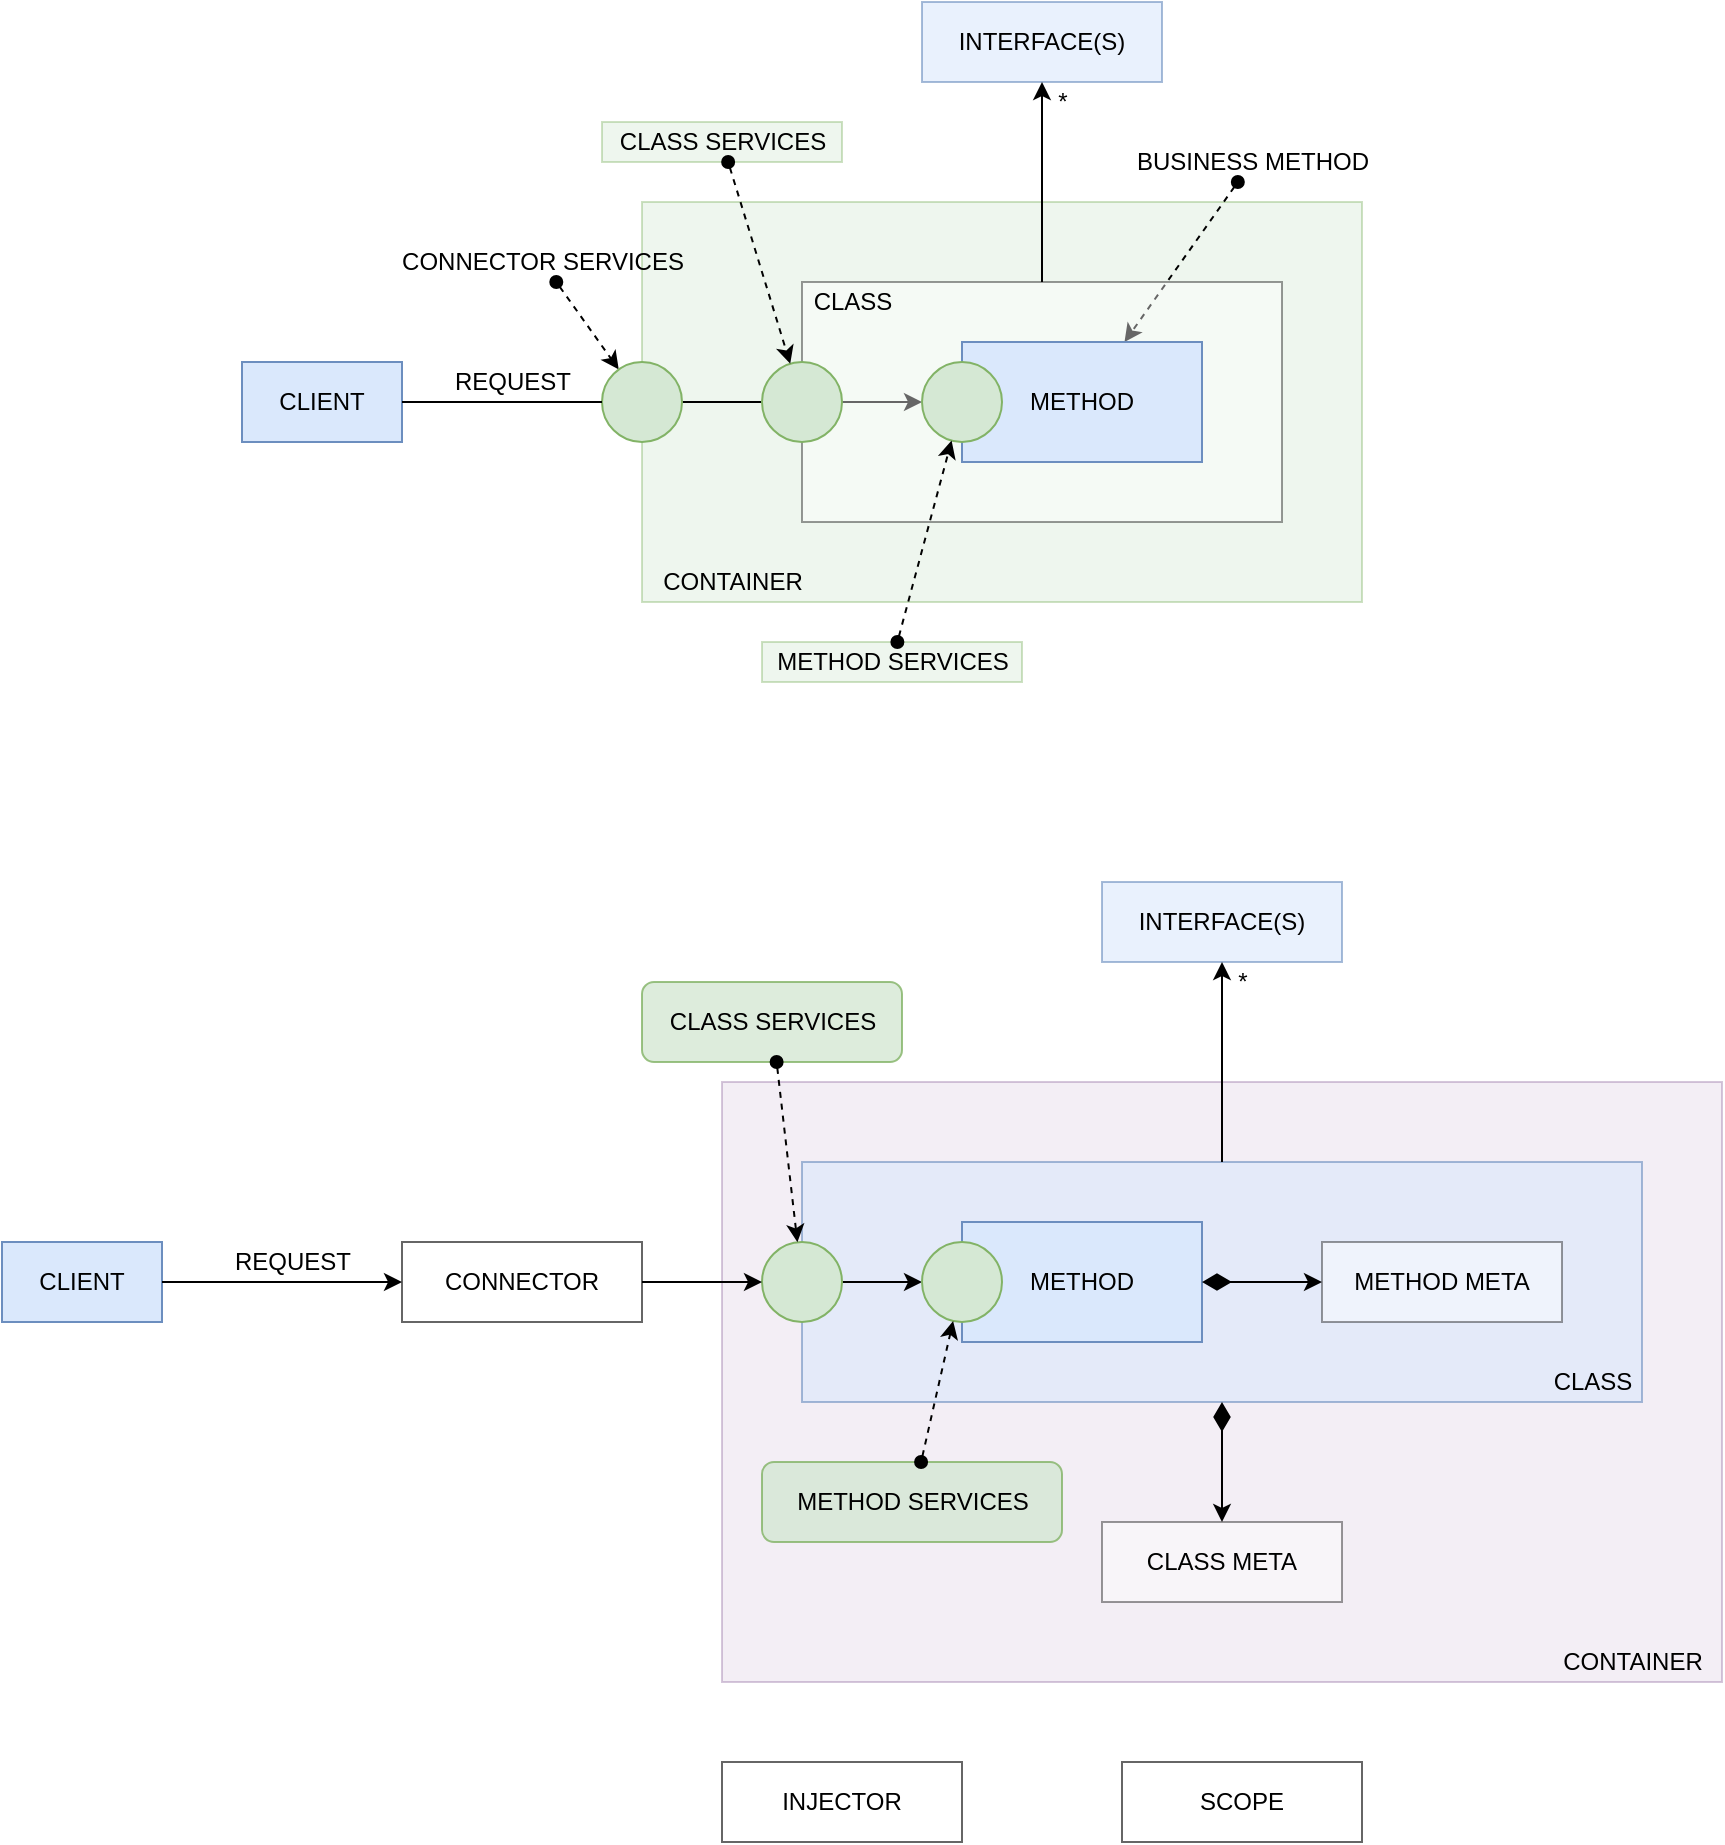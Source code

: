 <mxfile version="15.2.7" type="device" pages="7"><diagram id="KXvCs-g4OxrfDEWrNXav" name="Container Services"><mxGraphModel dx="1883" dy="822" grid="1" gridSize="10" guides="1" tooltips="1" connect="1" arrows="1" fold="1" page="1" pageScale="1" pageWidth="1100" pageHeight="850" math="0" shadow="0"><root><mxCell id="0"/><mxCell id="1" parent="0"/><mxCell id="ps8Du43juZUOGK-VLCUb-5" value="" style="rounded=0;whiteSpace=wrap;html=1;fillColor=#d5e8d4;strokeColor=#82b366;opacity=40;" parent="1" vertex="1"><mxGeometry x="360" y="140" width="360" height="200" as="geometry"/></mxCell><mxCell id="ps8Du43juZUOGK-VLCUb-4" style="edgeStyle=orthogonalEdgeStyle;rounded=0;orthogonalLoop=1;jettySize=auto;html=1;exitX=1;exitY=0.5;exitDx=0;exitDy=0;entryX=0;entryY=0.5;entryDx=0;entryDy=0;startArrow=none;" parent="1" source="k2JQWmz1tgzvo2GPgOtq-1" target="ps8Du43juZUOGK-VLCUb-7" edge="1"><mxGeometry relative="1" as="geometry"/></mxCell><mxCell id="ps8Du43juZUOGK-VLCUb-1" value="CLIENT" style="rounded=0;whiteSpace=wrap;html=1;fillColor=#dae8fc;strokeColor=#6c8ebf;" parent="1" vertex="1"><mxGeometry x="160" y="220" width="80" height="40" as="geometry"/></mxCell><mxCell id="ps8Du43juZUOGK-VLCUb-6" value="CONTAINER" style="text;html=1;align=center;verticalAlign=middle;resizable=0;points=[];autosize=1;strokeColor=none;fillColor=none;" parent="1" vertex="1"><mxGeometry x="360" y="320" width="90" height="20" as="geometry"/></mxCell><mxCell id="ps8Du43juZUOGK-VLCUb-8" value="METHOD SERVICES" style="text;html=1;align=center;verticalAlign=middle;resizable=0;points=[];autosize=1;strokeColor=#82b366;fillColor=#d5e8d4;opacity=40;" parent="1" vertex="1"><mxGeometry x="420" y="360" width="130" height="20" as="geometry"/></mxCell><mxCell id="gGVIJJICDTCMHVdUqc1s-1" value="BUSINESS METHOD" style="text;html=1;align=center;verticalAlign=middle;resizable=0;points=[];autosize=1;strokeColor=none;fillColor=none;" parent="1" vertex="1"><mxGeometry x="600" y="110" width="130" height="20" as="geometry"/></mxCell><mxCell id="gGVIJJICDTCMHVdUqc1s-2" value="" style="endArrow=classic;dashed=1;html=1;startArrow=oval;startFill=1;endFill=1;" parent="1" source="gGVIJJICDTCMHVdUqc1s-1" target="ps8Du43juZUOGK-VLCUb-2" edge="1"><mxGeometry width="50" height="50" relative="1" as="geometry"><mxPoint x="410.625" y="160" as="sourcePoint"/><mxPoint x="440.195" y="212.568" as="targetPoint"/></mxGeometry></mxCell><mxCell id="gGVIJJICDTCMHVdUqc1s-3" value="" style="rounded=0;whiteSpace=wrap;html=1;opacity=40;" parent="1" vertex="1"><mxGeometry x="440" y="180" width="240" height="120" as="geometry"/></mxCell><mxCell id="ps8Du43juZUOGK-VLCUb-2" value="METHOD" style="rounded=0;whiteSpace=wrap;html=1;fillColor=#dae8fc;strokeColor=#6c8ebf;" parent="1" vertex="1"><mxGeometry x="520" y="210" width="120" height="60" as="geometry"/></mxCell><mxCell id="gGVIJJICDTCMHVdUqc1s-4" value="CLASS" style="text;html=1;align=center;verticalAlign=middle;resizable=0;points=[];autosize=1;strokeColor=none;fillColor=none;" parent="1" vertex="1"><mxGeometry x="440" y="180" width="50" height="20" as="geometry"/></mxCell><mxCell id="gGVIJJICDTCMHVdUqc1s-5" value="" style="ellipse;whiteSpace=wrap;html=1;aspect=fixed;fillColor=#d5e8d4;strokeColor=#82b366;" parent="1" vertex="1"><mxGeometry x="420" y="220" width="40" height="40" as="geometry"/></mxCell><mxCell id="gGVIJJICDTCMHVdUqc1s-7" value="CLASS SERVICES" style="text;html=1;align=center;verticalAlign=middle;resizable=0;points=[];autosize=1;strokeColor=#82b366;fillColor=#d5e8d4;opacity=40;" parent="1" vertex="1"><mxGeometry x="340" y="100" width="120" height="20" as="geometry"/></mxCell><mxCell id="k2JQWmz1tgzvo2GPgOtq-2" value="CONNECTOR SERVICES" style="text;html=1;align=center;verticalAlign=middle;resizable=0;points=[];autosize=1;strokeColor=none;fillColor=none;" parent="1" vertex="1"><mxGeometry x="230" y="160" width="160" height="20" as="geometry"/></mxCell><mxCell id="k2JQWmz1tgzvo2GPgOtq-3" value="" style="endArrow=classic;dashed=1;html=1;startArrow=oval;startFill=1;endFill=1;" parent="1" source="k2JQWmz1tgzvo2GPgOtq-2" target="k2JQWmz1tgzvo2GPgOtq-1" edge="1"><mxGeometry width="50" height="50" relative="1" as="geometry"><mxPoint x="404.545" y="150" as="sourcePoint"/><mxPoint x="441.724" y="231.793" as="targetPoint"/></mxGeometry></mxCell><mxCell id="ps8Du43juZUOGK-VLCUb-7" value="" style="ellipse;whiteSpace=wrap;html=1;aspect=fixed;fillColor=#d5e8d4;strokeColor=#82b366;" parent="1" vertex="1"><mxGeometry x="500" y="220" width="40" height="40" as="geometry"/></mxCell><mxCell id="6T3NGSm0yivY0MeADZFt-1" value="INTERFACE(S)" style="rounded=0;whiteSpace=wrap;html=1;fillColor=#dae8fc;strokeColor=#6c8ebf;opacity=60;" vertex="1" parent="1"><mxGeometry x="500" y="40" width="120" height="40" as="geometry"/></mxCell><mxCell id="6T3NGSm0yivY0MeADZFt-2" value="" style="endArrow=classic;html=1;" edge="1" parent="1" source="gGVIJJICDTCMHVdUqc1s-3" target="6T3NGSm0yivY0MeADZFt-1"><mxGeometry width="50" height="50" relative="1" as="geometry"><mxPoint x="920" y="180" as="sourcePoint"/><mxPoint x="970" y="130" as="targetPoint"/></mxGeometry></mxCell><mxCell id="5SDRTXun8XqKtzByNsqm-1" value="REQUEST" style="text;html=1;align=center;verticalAlign=middle;resizable=0;points=[];autosize=1;strokeColor=none;fillColor=none;" vertex="1" parent="1"><mxGeometry x="260" y="220" width="70" height="20" as="geometry"/></mxCell><mxCell id="k2JQWmz1tgzvo2GPgOtq-1" value="" style="ellipse;whiteSpace=wrap;html=1;aspect=fixed;fillColor=#d5e8d4;strokeColor=#82b366;" parent="1" vertex="1"><mxGeometry x="340" y="220" width="40" height="40" as="geometry"/></mxCell><mxCell id="5SDRTXun8XqKtzByNsqm-2" value="" style="edgeStyle=orthogonalEdgeStyle;rounded=0;orthogonalLoop=1;jettySize=auto;html=1;exitX=1;exitY=0.5;exitDx=0;exitDy=0;entryX=0;entryY=0.5;entryDx=0;entryDy=0;endArrow=none;" edge="1" parent="1" source="ps8Du43juZUOGK-VLCUb-1" target="k2JQWmz1tgzvo2GPgOtq-1"><mxGeometry relative="1" as="geometry"><mxPoint x="240" y="240" as="sourcePoint"/><mxPoint x="500" y="240" as="targetPoint"/></mxGeometry></mxCell><mxCell id="gGVIJJICDTCMHVdUqc1s-6" value="" style="endArrow=classic;dashed=1;html=1;startArrow=oval;startFill=1;endFill=1;" parent="1" source="gGVIJJICDTCMHVdUqc1s-7" target="gGVIJJICDTCMHVdUqc1s-5" edge="1"><mxGeometry width="50" height="50" relative="1" as="geometry"><mxPoint x="630" y="470" as="sourcePoint"/><mxPoint x="441.793" y="231.762" as="targetPoint"/></mxGeometry></mxCell><mxCell id="1ma1NDsRJe8ZBmFd4i70-1" value="*" style="text;html=1;align=center;verticalAlign=middle;resizable=0;points=[];autosize=1;strokeColor=none;fillColor=none;" vertex="1" parent="1"><mxGeometry x="560" y="80" width="20" height="20" as="geometry"/></mxCell><mxCell id="ps8Du43juZUOGK-VLCUb-9" value="" style="endArrow=classic;dashed=1;html=1;startArrow=oval;startFill=1;endFill=1;" parent="1" source="ps8Du43juZUOGK-VLCUb-8" target="ps8Du43juZUOGK-VLCUb-7" edge="1"><mxGeometry width="50" height="50" relative="1" as="geometry"><mxPoint x="360" y="410" as="sourcePoint"/><mxPoint x="410" y="360" as="targetPoint"/></mxGeometry></mxCell><mxCell id="MqpC2YVHIBiSk0rHs51w-12" value="" style="rounded=0;whiteSpace=wrap;html=1;fillColor=#e1d5e7;strokeColor=#9673a6;opacity=40;" vertex="1" parent="1"><mxGeometry x="400" y="580" width="500" height="300" as="geometry"/></mxCell><mxCell id="MqpC2YVHIBiSk0rHs51w-14" value="CLIENT" style="rounded=0;whiteSpace=wrap;html=1;fillColor=#dae8fc;strokeColor=#6c8ebf;" vertex="1" parent="1"><mxGeometry x="40" y="660" width="80" height="40" as="geometry"/></mxCell><mxCell id="MqpC2YVHIBiSk0rHs51w-15" value="CONTAINER" style="text;html=1;align=center;verticalAlign=middle;resizable=0;points=[];autosize=1;strokeColor=none;fillColor=none;" vertex="1" parent="1"><mxGeometry x="810" y="860" width="90" height="20" as="geometry"/></mxCell><mxCell id="MqpC2YVHIBiSk0rHs51w-16" value="METHOD SERVICES" style="text;html=1;align=center;verticalAlign=middle;resizable=0;points=[];autosize=1;strokeColor=#82b366;fillColor=#d5e8d4;spacingTop=0;spacing=8;rounded=1;opacity=80;" vertex="1" parent="1"><mxGeometry x="420" y="770" width="150" height="40" as="geometry"/></mxCell><mxCell id="MqpC2YVHIBiSk0rHs51w-19" value="" style="rounded=0;whiteSpace=wrap;html=1;opacity=60;fillColor=#dae8fc;strokeColor=#6c8ebf;" vertex="1" parent="1"><mxGeometry x="440" y="620" width="420" height="120" as="geometry"/></mxCell><mxCell id="MqpC2YVHIBiSk0rHs51w-20" value="METHOD" style="rounded=0;whiteSpace=wrap;html=1;fillColor=#dae8fc;strokeColor=#6c8ebf;" vertex="1" parent="1"><mxGeometry x="520" y="650" width="120" height="60" as="geometry"/></mxCell><mxCell id="MqpC2YVHIBiSk0rHs51w-21" value="CLASS" style="text;html=1;align=center;verticalAlign=middle;resizable=0;points=[];autosize=1;strokeColor=none;fillColor=none;" vertex="1" parent="1"><mxGeometry x="810" y="720" width="50" height="20" as="geometry"/></mxCell><mxCell id="MqpC2YVHIBiSk0rHs51w-49" style="edgeStyle=none;rounded=0;orthogonalLoop=1;jettySize=auto;html=1;startArrow=none;startFill=0;startSize=12;" edge="1" parent="1" source="MqpC2YVHIBiSk0rHs51w-22" target="MqpC2YVHIBiSk0rHs51w-26"><mxGeometry relative="1" as="geometry"/></mxCell><mxCell id="MqpC2YVHIBiSk0rHs51w-22" value="" style="ellipse;whiteSpace=wrap;html=1;aspect=fixed;fillColor=#d5e8d4;strokeColor=#82b366;" vertex="1" parent="1"><mxGeometry x="420" y="660" width="40" height="40" as="geometry"/></mxCell><mxCell id="MqpC2YVHIBiSk0rHs51w-23" value="CLASS SERVICES" style="text;html=1;align=center;verticalAlign=middle;resizable=0;points=[];autosize=1;strokeColor=#82b366;fillColor=#d5e8d4;rounded=1;spacing=8;opacity=80;" vertex="1" parent="1"><mxGeometry x="360" y="530" width="130" height="40" as="geometry"/></mxCell><mxCell id="MqpC2YVHIBiSk0rHs51w-26" value="" style="ellipse;whiteSpace=wrap;html=1;aspect=fixed;fillColor=#d5e8d4;strokeColor=#82b366;" vertex="1" parent="1"><mxGeometry x="500" y="660" width="40" height="40" as="geometry"/></mxCell><mxCell id="MqpC2YVHIBiSk0rHs51w-27" value="INTERFACE(S)" style="rounded=0;whiteSpace=wrap;html=1;fillColor=#dae8fc;strokeColor=#6c8ebf;opacity=60;" vertex="1" parent="1"><mxGeometry x="590" y="480" width="120" height="40" as="geometry"/></mxCell><mxCell id="MqpC2YVHIBiSk0rHs51w-28" value="" style="endArrow=classic;html=1;" edge="1" parent="1" source="MqpC2YVHIBiSk0rHs51w-19" target="MqpC2YVHIBiSk0rHs51w-27"><mxGeometry width="50" height="50" relative="1" as="geometry"><mxPoint x="920" y="620" as="sourcePoint"/><mxPoint x="970" y="570" as="targetPoint"/></mxGeometry></mxCell><mxCell id="MqpC2YVHIBiSk0rHs51w-29" value="REQUEST" style="text;html=1;align=center;verticalAlign=middle;resizable=0;points=[];autosize=1;strokeColor=none;fillColor=none;" vertex="1" parent="1"><mxGeometry x="150" y="660" width="70" height="20" as="geometry"/></mxCell><mxCell id="MqpC2YVHIBiSk0rHs51w-31" value="" style="edgeStyle=orthogonalEdgeStyle;rounded=0;orthogonalLoop=1;jettySize=auto;html=1;exitX=1;exitY=0.5;exitDx=0;exitDy=0;endArrow=classic;endFill=1;" edge="1" parent="1" source="MqpC2YVHIBiSk0rHs51w-14" target="MqpC2YVHIBiSk0rHs51w-47"><mxGeometry relative="1" as="geometry"><mxPoint x="240" y="680" as="sourcePoint"/><mxPoint x="340" y="680" as="targetPoint"/></mxGeometry></mxCell><mxCell id="MqpC2YVHIBiSk0rHs51w-32" value="" style="endArrow=classic;dashed=1;html=1;startArrow=oval;startFill=1;endFill=1;" edge="1" parent="1" source="MqpC2YVHIBiSk0rHs51w-23" target="MqpC2YVHIBiSk0rHs51w-22"><mxGeometry width="50" height="50" relative="1" as="geometry"><mxPoint x="630" y="910" as="sourcePoint"/><mxPoint x="441.793" y="671.762" as="targetPoint"/></mxGeometry></mxCell><mxCell id="MqpC2YVHIBiSk0rHs51w-33" value="*" style="text;html=1;align=center;verticalAlign=middle;resizable=0;points=[];autosize=1;strokeColor=none;fillColor=none;" vertex="1" parent="1"><mxGeometry x="650" y="520" width="20" height="20" as="geometry"/></mxCell><mxCell id="MqpC2YVHIBiSk0rHs51w-34" value="" style="endArrow=classic;dashed=1;html=1;startArrow=oval;startFill=1;endFill=1;" edge="1" parent="1" source="MqpC2YVHIBiSk0rHs51w-16" target="MqpC2YVHIBiSk0rHs51w-26"><mxGeometry width="50" height="50" relative="1" as="geometry"><mxPoint x="360" y="850" as="sourcePoint"/><mxPoint x="410" y="800" as="targetPoint"/></mxGeometry></mxCell><mxCell id="MqpC2YVHIBiSk0rHs51w-35" value="METHOD META" style="rounded=0;whiteSpace=wrap;html=1;opacity=40;" vertex="1" parent="1"><mxGeometry x="700" y="660" width="120" height="40" as="geometry"/></mxCell><mxCell id="MqpC2YVHIBiSk0rHs51w-37" value="CLASS META" style="rounded=0;whiteSpace=wrap;html=1;opacity=40;" vertex="1" parent="1"><mxGeometry x="590" y="800" width="120" height="40" as="geometry"/></mxCell><mxCell id="MqpC2YVHIBiSk0rHs51w-42" value="" style="endArrow=classic;html=1;startArrow=diamondThin;startFill=1;startSize=12;" edge="1" parent="1" source="MqpC2YVHIBiSk0rHs51w-19" target="MqpC2YVHIBiSk0rHs51w-37"><mxGeometry width="50" height="50" relative="1" as="geometry"><mxPoint x="840" y="500" as="sourcePoint"/><mxPoint x="920" y="500" as="targetPoint"/></mxGeometry></mxCell><mxCell id="MqpC2YVHIBiSk0rHs51w-43" value="" style="endArrow=classic;html=1;startArrow=diamondThin;startFill=1;startSize=12;" edge="1" parent="1" source="MqpC2YVHIBiSk0rHs51w-20" target="MqpC2YVHIBiSk0rHs51w-35"><mxGeometry width="50" height="50" relative="1" as="geometry"><mxPoint x="850" y="510" as="sourcePoint"/><mxPoint x="930" y="510" as="targetPoint"/></mxGeometry></mxCell><mxCell id="MqpC2YVHIBiSk0rHs51w-45" value="INJECTOR" style="rounded=0;whiteSpace=wrap;html=1;verticalAlign=middle;opacity=60;" vertex="1" parent="1"><mxGeometry x="400" y="920" width="120" height="40" as="geometry"/></mxCell><mxCell id="MqpC2YVHIBiSk0rHs51w-46" value="SCOPE" style="rounded=0;whiteSpace=wrap;html=1;verticalAlign=middle;opacity=60;" vertex="1" parent="1"><mxGeometry x="600" y="920" width="120" height="40" as="geometry"/></mxCell><mxCell id="MqpC2YVHIBiSk0rHs51w-48" style="edgeStyle=none;rounded=0;orthogonalLoop=1;jettySize=auto;html=1;startArrow=none;startFill=0;startSize=12;" edge="1" parent="1" source="MqpC2YVHIBiSk0rHs51w-47" target="MqpC2YVHIBiSk0rHs51w-22"><mxGeometry relative="1" as="geometry"/></mxCell><mxCell id="MqpC2YVHIBiSk0rHs51w-47" value="CONNECTOR" style="rounded=0;whiteSpace=wrap;html=1;verticalAlign=middle;opacity=60;" vertex="1" parent="1"><mxGeometry x="240" y="660" width="120" height="40" as="geometry"/></mxCell></root></mxGraphModel></diagram><diagram id="3VBa2DWTE3bh_W9JMsH8" name="Plugin"><mxGraphModel dx="1883" dy="822" grid="1" gridSize="10" guides="1" tooltips="1" connect="1" arrows="1" fold="1" page="1" pageScale="1" pageWidth="1100" pageHeight="850" math="0" shadow="0"><root><mxCell id="-6sAW2aBAytrXA8GuH7s-0"/><mxCell id="-6sAW2aBAytrXA8GuH7s-1" parent="-6sAW2aBAytrXA8GuH7s-0"/><mxCell id="zckeYPrcHkB0bWXVX4td-1" value="Container" style="shape=umlLifeline;perimeter=lifelinePerimeter;whiteSpace=wrap;html=1;container=1;collapsible=0;recursiveResize=0;outlineConnect=0;" parent="-6sAW2aBAytrXA8GuH7s-1" vertex="1"><mxGeometry x="270" y="40" width="100" height="720" as="geometry"/></mxCell><mxCell id="zckeYPrcHkB0bWXVX4td-2" value="Plugin" style="shape=umlLifeline;perimeter=lifelinePerimeter;whiteSpace=wrap;html=1;container=1;collapsible=0;recursiveResize=0;outlineConnect=0;" parent="-6sAW2aBAytrXA8GuH7s-1" vertex="1"><mxGeometry x="790" y="40" width="100" height="720" as="geometry"/></mxCell><mxCell id="zckeYPrcHkB0bWXVX4td-6" value="scan" style="html=1;verticalAlign=bottom;endArrow=block;" parent="-6sAW2aBAytrXA8GuH7s-1" source="zckeYPrcHkB0bWXVX4td-1" target="zckeYPrcHkB0bWXVX4td-12" edge="1"><mxGeometry width="80" relative="1" as="geometry"><mxPoint x="480" y="161" as="sourcePoint"/><mxPoint x="600" y="190" as="targetPoint"/><Array as="points"><mxPoint x="500" y="200"/></Array></mxGeometry></mxCell><mxCell id="zckeYPrcHkB0bWXVX4td-8" value="Runtime" style="shape=umlLifeline;perimeter=lifelinePerimeter;whiteSpace=wrap;html=1;container=1;collapsible=0;recursiveResize=0;outlineConnect=0;" parent="-6sAW2aBAytrXA8GuH7s-1" vertex="1"><mxGeometry x="150" y="40" width="100" height="720" as="geometry"/></mxCell><mxCell id="zckeYPrcHkB0bWXVX4td-9" value="start" style="html=1;verticalAlign=bottom;endArrow=block;" parent="-6sAW2aBAytrXA8GuH7s-1" source="zckeYPrcHkB0bWXVX4td-8" target="zckeYPrcHkB0bWXVX4td-1" edge="1"><mxGeometry width="80" relative="1" as="geometry"><mxPoint x="280" y="160" as="sourcePoint"/><mxPoint x="360" y="160" as="targetPoint"/><Array as="points"><mxPoint x="250" y="160"/></Array></mxGeometry></mxCell><mxCell id="zckeYPrcHkB0bWXVX4td-12" value="ManagedClass" style="shape=umlLifeline;perimeter=lifelinePerimeter;whiteSpace=wrap;html=1;container=1;collapsible=0;recursiveResize=0;outlineConnect=0;" parent="-6sAW2aBAytrXA8GuH7s-1" vertex="1"><mxGeometry x="470" y="40" width="100" height="720" as="geometry"/></mxCell><mxCell id="zckeYPrcHkB0bWXVX4td-13" value="ManagedMethod" style="shape=umlLifeline;perimeter=lifelinePerimeter;whiteSpace=wrap;html=1;container=1;collapsible=0;recursiveResize=0;outlineConnect=0;" parent="-6sAW2aBAytrXA8GuH7s-1" vertex="1"><mxGeometry x="590" y="40" width="100" height="720" as="geometry"/></mxCell><mxCell id="zckeYPrcHkB0bWXVX4td-14" value="scan" style="html=1;verticalAlign=bottom;endArrow=block;" parent="-6sAW2aBAytrXA8GuH7s-1" source="zckeYPrcHkB0bWXVX4td-12" target="zckeYPrcHkB0bWXVX4td-13" edge="1"><mxGeometry width="80" relative="1" as="geometry"><mxPoint x="610" y="240" as="sourcePoint"/><mxPoint x="690" y="240" as="targetPoint"/><Array as="points"><mxPoint x="580" y="280"/></Array></mxGeometry></mxCell><mxCell id="zckeYPrcHkB0bWXVX4td-15" value="scan(method)" style="html=1;verticalAlign=bottom;endArrow=block;" parent="-6sAW2aBAytrXA8GuH7s-1" source="zckeYPrcHkB0bWXVX4td-13" target="zckeYPrcHkB0bWXVX4td-2" edge="1"><mxGeometry width="80" relative="1" as="geometry"><mxPoint x="760" y="280" as="sourcePoint"/><mxPoint x="840" y="280" as="targetPoint"/><Array as="points"><mxPoint x="770" y="320"/></Array></mxGeometry></mxCell><mxCell id="zckeYPrcHkB0bWXVX4td-16" value="Client" style="shape=umlLifeline;perimeter=lifelinePerimeter;whiteSpace=wrap;html=1;container=1;collapsible=0;recursiveResize=0;outlineConnect=0;" parent="-6sAW2aBAytrXA8GuH7s-1" vertex="1"><mxGeometry x="30" y="40" width="100" height="720" as="geometry"/></mxCell><mxCell id="zckeYPrcHkB0bWXVX4td-17" value="invoke" style="html=1;verticalAlign=bottom;endArrow=block;" parent="-6sAW2aBAytrXA8GuH7s-1" source="zckeYPrcHkB0bWXVX4td-16" target="zckeYPrcHkB0bWXVX4td-13" edge="1"><mxGeometry width="80" relative="1" as="geometry"><mxPoint x="130" y="360" as="sourcePoint"/><mxPoint x="210" y="360" as="targetPoint"/><Array as="points"><mxPoint x="490" y="560"/></Array></mxGeometry></mxCell><mxCell id="zckeYPrcHkB0bWXVX4td-18" value="invoke" style="html=1;verticalAlign=bottom;endArrow=block;" parent="-6sAW2aBAytrXA8GuH7s-1" source="zckeYPrcHkB0bWXVX4td-13" target="zckeYPrcHkB0bWXVX4td-2" edge="1"><mxGeometry width="80" relative="1" as="geometry"><mxPoint x="760" y="440" as="sourcePoint"/><mxPoint x="840" y="440" as="targetPoint"/><Array as="points"><mxPoint x="770" y="600"/></Array></mxGeometry></mxCell><mxCell id="zckeYPrcHkB0bWXVX4td-19" value="scan(class)" style="html=1;verticalAlign=bottom;endArrow=block;" parent="-6sAW2aBAytrXA8GuH7s-1" source="zckeYPrcHkB0bWXVX4td-12" target="zckeYPrcHkB0bWXVX4td-2" edge="1"><mxGeometry width="80" relative="1" as="geometry"><mxPoint x="590" y="240" as="sourcePoint"/><mxPoint x="670" y="240" as="targetPoint"/><Array as="points"><mxPoint x="750" y="240"/></Array></mxGeometry></mxCell><mxCell id="zckeYPrcHkB0bWXVX4td-20" value="getProperties" style="html=1;verticalAlign=bottom;endArrow=block;" parent="-6sAW2aBAytrXA8GuH7s-1" source="zckeYPrcHkB0bWXVX4td-2" target="zckeYPrcHkB0bWXVX4td-13" edge="1"><mxGeometry width="80" relative="1" as="geometry"><mxPoint x="880" y="660" as="sourcePoint"/><mxPoint x="1020" y="660" as="targetPoint"/><Array as="points"><mxPoint x="810" y="640"/></Array></mxGeometry></mxCell><mxCell id="zckeYPrcHkB0bWXVX4td-21" value="setProperties" style="html=1;verticalAlign=bottom;endArrow=block;" parent="-6sAW2aBAytrXA8GuH7s-1" source="zckeYPrcHkB0bWXVX4td-2" target="zckeYPrcHkB0bWXVX4td-13" edge="1"><mxGeometry width="80" relative="1" as="geometry"><mxPoint x="800" y="380" as="sourcePoint"/><mxPoint x="1010" y="370" as="targetPoint"/></mxGeometry></mxCell><mxCell id="zckeYPrcHkB0bWXVX4td-22" value="Properties" style="shape=umlLifeline;perimeter=lifelinePerimeter;whiteSpace=wrap;html=1;container=1;collapsible=0;recursiveResize=0;outlineConnect=0;" parent="-6sAW2aBAytrXA8GuH7s-1" vertex="1"><mxGeometry x="910" y="40" width="100" height="720" as="geometry"/></mxCell><mxCell id="zckeYPrcHkB0bWXVX4td-23" value="createProperties" style="html=1;verticalAlign=bottom;endArrow=block;" parent="-6sAW2aBAytrXA8GuH7s-1" source="zckeYPrcHkB0bWXVX4td-2" target="zckeYPrcHkB0bWXVX4td-22" edge="1"><mxGeometry width="80" relative="1" as="geometry"><mxPoint x="900" y="360" as="sourcePoint"/><mxPoint x="980" y="360" as="targetPoint"/><Array as="points"><mxPoint x="960" y="360"/></Array></mxGeometry></mxCell></root></mxGraphModel></diagram><diagram id="S7KeilfUtzBTr8S6xqrR" name="Service Processor"><mxGraphModel dx="1883" dy="822" grid="1" gridSize="10" guides="1" tooltips="1" connect="1" arrows="1" fold="1" page="1" pageScale="1" pageWidth="1100" pageHeight="850" math="0" shadow="0"><root><mxCell id="-EEU-FLc6we6yzGW4YDM-0"/><mxCell id="-EEU-FLc6we6yzGW4YDM-1" parent="-EEU-FLc6we6yzGW4YDM-0"/><mxCell id="-EEU-FLc6we6yzGW4YDM-2" value="IServiceProcessor&lt;T&gt;" style="swimlane;fontStyle=2;childLayout=stackLayout;horizontal=1;startSize=26;fillColor=none;horizontalStack=0;resizeParent=1;resizeParentMax=0;resizeLast=0;collapsible=1;marginBottom=0;" parent="-EEU-FLc6we6yzGW4YDM-1" vertex="1"><mxGeometry x="380" y="321" width="280" height="104" as="geometry"/></mxCell><mxCell id="-EEU-FLc6we6yzGW4YDM-3" value="+ exec(IServicePipeline&lt;T&gt;, IRequest): T" style="text;strokeColor=none;fillColor=none;align=left;verticalAlign=top;spacingLeft=4;spacingRight=4;overflow=hidden;rotatable=0;points=[[0,0.5],[1,0.5]];portConstraint=eastwest;fontStyle=2" parent="-EEU-FLc6we6yzGW4YDM-2" vertex="1"><mxGeometry y="26" width="280" height="26" as="geometry"/></mxCell><mxCell id="-EEU-FLc6we6yzGW4YDM-4" value="+ field: type" style="text;strokeColor=none;fillColor=none;align=left;verticalAlign=top;spacingLeft=4;spacingRight=4;overflow=hidden;rotatable=0;points=[[0,0.5],[1,0.5]];portConstraint=eastwest;" parent="-EEU-FLc6we6yzGW4YDM-2" vertex="1"><mxGeometry y="52" width="280" height="26" as="geometry"/></mxCell><mxCell id="-EEU-FLc6we6yzGW4YDM-5" value="+ field: type" style="text;strokeColor=none;fillColor=none;align=left;verticalAlign=top;spacingLeft=4;spacingRight=4;overflow=hidden;rotatable=0;points=[[0,0.5],[1,0.5]];portConstraint=eastwest;" parent="-EEU-FLc6we6yzGW4YDM-2" vertex="1"><mxGeometry y="78" width="280" height="26" as="geometry"/></mxCell><mxCell id="-EEU-FLc6we6yzGW4YDM-6" value="IServicePipeline&lt;T&gt;" style="swimlane;fontStyle=2;childLayout=stackLayout;horizontal=1;startSize=26;fillColor=none;horizontalStack=0;resizeParent=1;resizeParentMax=0;resizeLast=0;collapsible=1;marginBottom=0;" parent="-EEU-FLc6we6yzGW4YDM-1" vertex="1"><mxGeometry x="420" y="160" width="200" height="104" as="geometry"/></mxCell><mxCell id="-EEU-FLc6we6yzGW4YDM-7" value="+ exec(IRequest): T" style="text;strokeColor=none;fillColor=none;align=left;verticalAlign=top;spacingLeft=4;spacingRight=4;overflow=hidden;rotatable=0;points=[[0,0.5],[1,0.5]];portConstraint=eastwest;fontStyle=2" parent="-EEU-FLc6we6yzGW4YDM-6" vertex="1"><mxGeometry y="26" width="200" height="26" as="geometry"/></mxCell><mxCell id="-EEU-FLc6we6yzGW4YDM-8" value="+ field: type" style="text;strokeColor=none;fillColor=none;align=left;verticalAlign=top;spacingLeft=4;spacingRight=4;overflow=hidden;rotatable=0;points=[[0,0.5],[1,0.5]];portConstraint=eastwest;" parent="-EEU-FLc6we6yzGW4YDM-6" vertex="1"><mxGeometry y="52" width="200" height="26" as="geometry"/></mxCell><mxCell id="-EEU-FLc6we6yzGW4YDM-9" value="+ field: type" style="text;strokeColor=none;fillColor=none;align=left;verticalAlign=top;spacingLeft=4;spacingRight=4;overflow=hidden;rotatable=0;points=[[0,0.5],[1,0.5]];portConstraint=eastwest;" parent="-EEU-FLc6we6yzGW4YDM-6" vertex="1"><mxGeometry y="78" width="200" height="26" as="geometry"/></mxCell><mxCell id="-EEU-FLc6we6yzGW4YDM-15" value="1" style="endArrow=open;html=1;endSize=12;startArrow=diamondThin;startSize=14;startFill=0;edgeStyle=orthogonalEdgeStyle;align=left;verticalAlign=bottom;" parent="-EEU-FLc6we6yzGW4YDM-1" source="-EEU-FLc6we6yzGW4YDM-6" target="-EEU-FLc6we6yzGW4YDM-2" edge="1"><mxGeometry x="-1" y="3" relative="1" as="geometry"><mxPoint x="630" y="390" as="sourcePoint"/><mxPoint x="790" y="390" as="targetPoint"/></mxGeometry></mxCell><mxCell id="-EEU-FLc6we6yzGW4YDM-16" value="IRequest" style="swimlane;fontStyle=2;childLayout=stackLayout;horizontal=1;startSize=26;fillColor=none;horizontalStack=0;resizeParent=1;resizeParentMax=0;resizeLast=0;collapsible=1;marginBottom=0;" parent="-EEU-FLc6we6yzGW4YDM-1" vertex="1"><mxGeometry x="80" y="680" width="140" height="104" as="geometry"/></mxCell><mxCell id="-EEU-FLc6we6yzGW4YDM-17" value="+ getArguments()" style="text;strokeColor=none;fillColor=none;align=left;verticalAlign=top;spacingLeft=4;spacingRight=4;overflow=hidden;rotatable=0;points=[[0,0.5],[1,0.5]];portConstraint=eastwest;fontStyle=2" parent="-EEU-FLc6we6yzGW4YDM-16" vertex="1"><mxGeometry y="26" width="140" height="26" as="geometry"/></mxCell><mxCell id="-EEU-FLc6we6yzGW4YDM-18" value="+ field: type" style="text;strokeColor=none;fillColor=none;align=left;verticalAlign=top;spacingLeft=4;spacingRight=4;overflow=hidden;rotatable=0;points=[[0,0.5],[1,0.5]];portConstraint=eastwest;" parent="-EEU-FLc6we6yzGW4YDM-16" vertex="1"><mxGeometry y="52" width="140" height="26" as="geometry"/></mxCell><mxCell id="-EEU-FLc6we6yzGW4YDM-19" value="+ field: type" style="text;strokeColor=none;fillColor=none;align=left;verticalAlign=top;spacingLeft=4;spacingRight=4;overflow=hidden;rotatable=0;points=[[0,0.5],[1,0.5]];portConstraint=eastwest;" parent="-EEU-FLc6we6yzGW4YDM-16" vertex="1"><mxGeometry y="78" width="140" height="26" as="geometry"/></mxCell><mxCell id="-EEU-FLc6we6yzGW4YDM-20" value="IResponse" style="swimlane;fontStyle=2;childLayout=stackLayout;horizontal=1;startSize=26;fillColor=none;horizontalStack=0;resizeParent=1;resizeParentMax=0;resizeLast=0;collapsible=1;marginBottom=0;" parent="-EEU-FLc6we6yzGW4YDM-1" vertex="1"><mxGeometry x="320" y="680" width="140" height="104" as="geometry"/></mxCell><mxCell id="-EEU-FLc6we6yzGW4YDM-21" value="+ getValue()" style="text;strokeColor=none;fillColor=none;align=left;verticalAlign=top;spacingLeft=4;spacingRight=4;overflow=hidden;rotatable=0;points=[[0,0.5],[1,0.5]];portConstraint=eastwest;fontStyle=2" parent="-EEU-FLc6we6yzGW4YDM-20" vertex="1"><mxGeometry y="26" width="140" height="26" as="geometry"/></mxCell><mxCell id="-EEU-FLc6we6yzGW4YDM-22" value="+ getType()" style="text;strokeColor=none;fillColor=none;align=left;verticalAlign=top;spacingLeft=4;spacingRight=4;overflow=hidden;rotatable=0;points=[[0,0.5],[1,0.5]];portConstraint=eastwest;fontStyle=2" parent="-EEU-FLc6we6yzGW4YDM-20" vertex="1"><mxGeometry y="52" width="140" height="26" as="geometry"/></mxCell><mxCell id="-EEU-FLc6we6yzGW4YDM-23" value="+ field: type" style="text;strokeColor=none;fillColor=none;align=left;verticalAlign=top;spacingLeft=4;spacingRight=4;overflow=hidden;rotatable=0;points=[[0,0.5],[1,0.5]];portConstraint=eastwest;" parent="-EEU-FLc6we6yzGW4YDM-20" vertex="1"><mxGeometry y="78" width="140" height="26" as="geometry"/></mxCell><mxCell id="-EEU-FLc6we6yzGW4YDM-24" value="IArgument" style="swimlane;fontStyle=2;childLayout=stackLayout;horizontal=1;startSize=26;fillColor=none;horizontalStack=0;resizeParent=1;resizeParentMax=0;resizeLast=0;collapsible=1;marginBottom=0;" parent="-EEU-FLc6we6yzGW4YDM-1" vertex="1"><mxGeometry x="560" y="680" width="140" height="104" as="geometry"/></mxCell><mxCell id="-EEU-FLc6we6yzGW4YDM-27" value="+ getName()" style="text;strokeColor=none;fillColor=none;align=left;verticalAlign=top;spacingLeft=4;spacingRight=4;overflow=hidden;rotatable=0;points=[[0,0.5],[1,0.5]];portConstraint=eastwest;fontStyle=2" parent="-EEU-FLc6we6yzGW4YDM-24" vertex="1"><mxGeometry y="26" width="140" height="26" as="geometry"/></mxCell><mxCell id="-EEU-FLc6we6yzGW4YDM-26" value="+ getValue()" style="text;strokeColor=none;fillColor=none;align=left;verticalAlign=top;spacingLeft=4;spacingRight=4;overflow=hidden;rotatable=0;points=[[0,0.5],[1,0.5]];portConstraint=eastwest;fontStyle=2" parent="-EEU-FLc6we6yzGW4YDM-24" vertex="1"><mxGeometry y="52" width="140" height="26" as="geometry"/></mxCell><mxCell id="-EEU-FLc6we6yzGW4YDM-25" value="+ getType()" style="text;strokeColor=none;fillColor=none;align=left;verticalAlign=top;spacingLeft=4;spacingRight=4;overflow=hidden;rotatable=0;points=[[0,0.5],[1,0.5]];portConstraint=eastwest;fontStyle=2" parent="-EEU-FLc6we6yzGW4YDM-24" vertex="1"><mxGeometry y="78" width="140" height="26" as="geometry"/></mxCell><mxCell id="-EEU-FLc6we6yzGW4YDM-28" value="IManagedMethod" style="swimlane;fontStyle=2;childLayout=stackLayout;horizontal=1;startSize=26;fillColor=none;horizontalStack=0;resizeParent=1;resizeParentMax=0;resizeLast=0;collapsible=1;marginBottom=0;" parent="-EEU-FLc6we6yzGW4YDM-1" vertex="1"><mxGeometry x="40" y="160" width="280" height="104" as="geometry"/></mxCell><mxCell id="-EEU-FLc6we6yzGW4YDM-29" value="+ invoke(Object, Object...): T" style="text;strokeColor=none;fillColor=none;align=left;verticalAlign=top;spacingLeft=4;spacingRight=4;overflow=hidden;rotatable=0;points=[[0,0.5],[1,0.5]];portConstraint=eastwest;fontStyle=2" parent="-EEU-FLc6we6yzGW4YDM-28" vertex="1"><mxGeometry y="26" width="280" height="26" as="geometry"/></mxCell><mxCell id="-EEU-FLc6we6yzGW4YDM-30" value="+ exec(IServicePipeline, IRequest, IResponse)" style="text;strokeColor=none;fillColor=none;align=left;verticalAlign=top;spacingLeft=4;spacingRight=4;overflow=hidden;rotatable=0;points=[[0,0.5],[1,0.5]];portConstraint=eastwest;fontStyle=2" parent="-EEU-FLc6we6yzGW4YDM-28" vertex="1"><mxGeometry y="52" width="280" height="26" as="geometry"/></mxCell><mxCell id="-EEU-FLc6we6yzGW4YDM-31" value="+ field: type" style="text;strokeColor=none;fillColor=none;align=left;verticalAlign=top;spacingLeft=4;spacingRight=4;overflow=hidden;rotatable=0;points=[[0,0.5],[1,0.5]];portConstraint=eastwest;" parent="-EEU-FLc6we6yzGW4YDM-28" vertex="1"><mxGeometry y="78" width="280" height="26" as="geometry"/></mxCell><mxCell id="-EEU-FLc6we6yzGW4YDM-32" value="1" style="endArrow=open;html=1;endSize=12;startArrow=diamondThin;startSize=14;startFill=0;edgeStyle=orthogonalEdgeStyle;align=left;verticalAlign=bottom;" parent="-EEU-FLc6we6yzGW4YDM-1" source="-EEU-FLc6we6yzGW4YDM-28" target="-EEU-FLc6we6yzGW4YDM-6" edge="1"><mxGeometry x="-1" y="3" relative="1" as="geometry"><mxPoint x="200" y="320" as="sourcePoint"/><mxPoint x="360" y="320" as="targetPoint"/></mxGeometry></mxCell><mxCell id="-EEU-FLc6we6yzGW4YDM-33" value="Extends" style="endArrow=block;endSize=16;endFill=0;html=1;" parent="-EEU-FLc6we6yzGW4YDM-1" source="-EEU-FLc6we6yzGW4YDM-28" target="-EEU-FLc6we6yzGW4YDM-2" edge="1"><mxGeometry width="160" relative="1" as="geometry"><mxPoint x="60" y="360" as="sourcePoint"/><mxPoint x="220" y="360" as="targetPoint"/><Array as="points"><mxPoint x="180" y="372"/></Array></mxGeometry></mxCell><mxCell id="-EEU-FLc6we6yzGW4YDM-34" value="new" style="text;html=1;align=center;verticalAlign=middle;resizable=0;points=[];autosize=1;strokeColor=none;fillColor=none;" parent="-EEU-FLc6we6yzGW4YDM-1" vertex="1"><mxGeometry x="350" y="190" width="40" height="20" as="geometry"/></mxCell><mxCell id="-EEU-FLc6we6yzGW4YDM-35" value="ITransactionProcessor" style="swimlane;fontStyle=2;childLayout=stackLayout;horizontal=1;startSize=26;fillColor=none;horizontalStack=0;resizeParent=1;resizeParentMax=0;resizeLast=0;collapsible=1;marginBottom=0;" parent="-EEU-FLc6we6yzGW4YDM-1" vertex="1"><mxGeometry x="440" y="520" width="160" height="104" as="geometry"/></mxCell><mxCell id="-EEU-FLc6we6yzGW4YDM-36" value="+ field: type" style="text;strokeColor=none;fillColor=none;align=left;verticalAlign=top;spacingLeft=4;spacingRight=4;overflow=hidden;rotatable=0;points=[[0,0.5],[1,0.5]];portConstraint=eastwest;" parent="-EEU-FLc6we6yzGW4YDM-35" vertex="1"><mxGeometry y="26" width="160" height="26" as="geometry"/></mxCell><mxCell id="-EEU-FLc6we6yzGW4YDM-37" value="+ field: type" style="text;strokeColor=none;fillColor=none;align=left;verticalAlign=top;spacingLeft=4;spacingRight=4;overflow=hidden;rotatable=0;points=[[0,0.5],[1,0.5]];portConstraint=eastwest;" parent="-EEU-FLc6we6yzGW4YDM-35" vertex="1"><mxGeometry y="52" width="160" height="26" as="geometry"/></mxCell><mxCell id="-EEU-FLc6we6yzGW4YDM-38" value="+ field: type" style="text;strokeColor=none;fillColor=none;align=left;verticalAlign=top;spacingLeft=4;spacingRight=4;overflow=hidden;rotatable=0;points=[[0,0.5],[1,0.5]];portConstraint=eastwest;" parent="-EEU-FLc6we6yzGW4YDM-35" vertex="1"><mxGeometry y="78" width="160" height="26" as="geometry"/></mxCell><mxCell id="-EEU-FLc6we6yzGW4YDM-39" value="Extends" style="endArrow=block;endSize=16;endFill=0;html=1;" parent="-EEU-FLc6we6yzGW4YDM-1" source="-EEU-FLc6we6yzGW4YDM-35" target="-EEU-FLc6we6yzGW4YDM-2" edge="1"><mxGeometry width="160" relative="1" as="geometry"><mxPoint x="630" y="520" as="sourcePoint"/><mxPoint x="790" y="520" as="targetPoint"/></mxGeometry></mxCell><mxCell id="-EEU-FLc6we6yzGW4YDM-40" value="Use" style="endArrow=open;endSize=12;dashed=1;html=1;exitX=1;exitY=0.5;exitDx=0;exitDy=0;entryX=1;entryY=0.5;entryDx=0;entryDy=0;" parent="-EEU-FLc6we6yzGW4YDM-1" source="-EEU-FLc6we6yzGW4YDM-3" target="-EEU-FLc6we6yzGW4YDM-7" edge="1"><mxGeometry width="160" relative="1" as="geometry"><mxPoint x="720" y="330" as="sourcePoint"/><mxPoint x="880" y="330" as="targetPoint"/><Array as="points"><mxPoint x="720" y="360"/><mxPoint x="720" y="199"/></Array></mxGeometry></mxCell><mxCell id="BXkfoCXpR6G2EyNH_zf2-0" style="edgeStyle=none;rounded=0;orthogonalLoop=1;jettySize=auto;html=1;" edge="1" parent="-EEU-FLc6we6yzGW4YDM-1" source="BXkfoCXpR6G2EyNH_zf2-1" target="BXkfoCXpR6G2EyNH_zf2-3"><mxGeometry relative="1" as="geometry"/></mxCell><mxCell id="BXkfoCXpR6G2EyNH_zf2-1" value="S0" style="whiteSpace=wrap;html=1;aspect=fixed;opacity=40;" vertex="1" parent="-EEU-FLc6we6yzGW4YDM-1"><mxGeometry x="680" y="520" width="40" height="40" as="geometry"/></mxCell><mxCell id="BXkfoCXpR6G2EyNH_zf2-2" style="edgeStyle=none;rounded=0;orthogonalLoop=1;jettySize=auto;html=1;" edge="1" parent="-EEU-FLc6we6yzGW4YDM-1" source="BXkfoCXpR6G2EyNH_zf2-3" target="BXkfoCXpR6G2EyNH_zf2-5"><mxGeometry relative="1" as="geometry"/></mxCell><mxCell id="BXkfoCXpR6G2EyNH_zf2-3" value="S1" style="whiteSpace=wrap;html=1;aspect=fixed;opacity=40;" vertex="1" parent="-EEU-FLc6we6yzGW4YDM-1"><mxGeometry x="760" y="520" width="40" height="40" as="geometry"/></mxCell><mxCell id="BXkfoCXpR6G2EyNH_zf2-4" style="edgeStyle=none;rounded=0;orthogonalLoop=1;jettySize=auto;html=1;" edge="1" parent="-EEU-FLc6we6yzGW4YDM-1" source="BXkfoCXpR6G2EyNH_zf2-5" target="BXkfoCXpR6G2EyNH_zf2-7"><mxGeometry relative="1" as="geometry"/></mxCell><mxCell id="BXkfoCXpR6G2EyNH_zf2-5" value="S1" style="whiteSpace=wrap;html=1;aspect=fixed;opacity=40;" vertex="1" parent="-EEU-FLc6we6yzGW4YDM-1"><mxGeometry x="840" y="520" width="40" height="40" as="geometry"/></mxCell><mxCell id="BXkfoCXpR6G2EyNH_zf2-6" style="edgeStyle=none;rounded=0;orthogonalLoop=1;jettySize=auto;html=1;" edge="1" parent="-EEU-FLc6we6yzGW4YDM-1" source="BXkfoCXpR6G2EyNH_zf2-7" target="BXkfoCXpR6G2EyNH_zf2-8"><mxGeometry relative="1" as="geometry"/></mxCell><mxCell id="BXkfoCXpR6G2EyNH_zf2-7" value="S3" style="whiteSpace=wrap;html=1;aspect=fixed;opacity=40;" vertex="1" parent="-EEU-FLc6we6yzGW4YDM-1"><mxGeometry x="920" y="520" width="40" height="40" as="geometry"/></mxCell><mxCell id="BXkfoCXpR6G2EyNH_zf2-8" value="M" style="whiteSpace=wrap;html=1;aspect=fixed;opacity=40;" vertex="1" parent="-EEU-FLc6we6yzGW4YDM-1"><mxGeometry x="1000" y="520" width="40" height="40" as="geometry"/></mxCell><mxCell id="BXkfoCXpR6G2EyNH_zf2-9" value="SERVICE PIPELINE" style="text;html=1;align=center;verticalAlign=middle;resizable=0;points=[];autosize=1;strokeColor=none;fillColor=none;" vertex="1" parent="-EEU-FLc6we6yzGW4YDM-1"><mxGeometry x="680" y="480" width="130" height="20" as="geometry"/></mxCell></root></mxGraphModel></diagram><diagram id="J7ktdB8HtAxjb2uZF8aW" name="Page-4"><mxGraphModel dx="1883" dy="822" grid="1" gridSize="10" guides="1" tooltips="1" connect="1" arrows="1" fold="1" page="1" pageScale="1" pageWidth="1100" pageHeight="850" math="0" shadow="0"><root><mxCell id="MlbI7eb90RtnTaNl9Ggd-0"/><mxCell id="MlbI7eb90RtnTaNl9Ggd-1" parent="MlbI7eb90RtnTaNl9Ggd-0"/><mxCell id="i8gGb6KEiI17G5C4xgHu-10" value="" style="rounded=0;whiteSpace=wrap;html=1;opacity=40;fillColor=#f5f5f5;strokeColor=#666666;fontColor=#333333;" parent="MlbI7eb90RtnTaNl9Ggd-1" vertex="1"><mxGeometry x="160" y="520" width="480" height="160" as="geometry"/></mxCell><mxCell id="i8gGb6KEiI17G5C4xgHu-8" value="" style="rounded=0;whiteSpace=wrap;html=1;fillColor=#f5f5f5;strokeColor=#666666;fontColor=#333333;opacity=40;" parent="MlbI7eb90RtnTaNl9Ggd-1" vertex="1"><mxGeometry x="80" y="40" width="840" height="440" as="geometry"/></mxCell><mxCell id="LVch4Q10LHtbJSN4B66j-0" value="IManagedMethod" style="swimlane;fontStyle=2;childLayout=stackLayout;horizontal=1;startSize=26;horizontalStack=0;resizeParent=1;resizeParentMax=0;resizeLast=0;collapsible=1;marginBottom=0;" parent="MlbI7eb90RtnTaNl9Ggd-1" vertex="1"><mxGeometry x="480" y="80" width="400" height="104" as="geometry"/></mxCell><mxCell id="-QID_-GyeQP7N_RZNHbX-0" value="+ invoke(instance: Object, arguments: Object[]): T" style="text;strokeColor=none;fillColor=none;align=left;verticalAlign=top;spacingLeft=4;spacingRight=4;overflow=hidden;rotatable=0;points=[[0,0.5],[1,0.5]];portConstraint=eastwest;fontStyle=2" parent="LVch4Q10LHtbJSN4B66j-0" vertex="1"><mxGeometry y="26" width="400" height="26" as="geometry"/></mxCell><mxCell id="i8gGb6KEiI17G5C4xgHu-22" value="+ exec(pipeline: IServicePipeline&lt;T&gt;, request: IServiceRequest): T" style="text;strokeColor=none;fillColor=none;align=left;verticalAlign=top;spacingLeft=4;spacingRight=4;overflow=hidden;rotatable=0;points=[[0,0.5],[1,0.5]];portConstraint=eastwest;fontStyle=2" parent="LVch4Q10LHtbJSN4B66j-0" vertex="1"><mxGeometry y="52" width="400" height="26" as="geometry"/></mxCell><mxCell id="LVch4Q10LHtbJSN4B66j-1" value=". . ." style="text;strokeColor=none;fillColor=none;align=left;verticalAlign=top;spacingLeft=4;spacingRight=4;overflow=hidden;rotatable=0;points=[[0,0.5],[1,0.5]];portConstraint=eastwest;" parent="LVch4Q10LHtbJSN4B66j-0" vertex="1"><mxGeometry y="78" width="400" height="26" as="geometry"/></mxCell><mxCell id="-QID_-GyeQP7N_RZNHbX-1" value="IManagedClass" style="swimlane;fontStyle=2;childLayout=stackLayout;horizontal=1;startSize=26;horizontalStack=0;resizeParent=1;resizeParentMax=0;resizeLast=0;collapsible=1;marginBottom=0;" parent="MlbI7eb90RtnTaNl9Ggd-1" vertex="1"><mxGeometry x="120" y="80" width="280" height="104" as="geometry"/></mxCell><mxCell id="-QID_-GyeQP7N_RZNHbX-2" value="+ getMethod(name: String): IManagedMethod" style="text;strokeColor=none;fillColor=none;align=left;verticalAlign=top;spacingLeft=4;spacingRight=4;overflow=hidden;rotatable=0;points=[[0,0.5],[1,0.5]];portConstraint=eastwest;fontStyle=2" parent="-QID_-GyeQP7N_RZNHbX-1" vertex="1"><mxGeometry y="26" width="280" height="26" as="geometry"/></mxCell><mxCell id="i8gGb6KEiI17G5C4xgHu-20" value="+ getInstance(): Object" style="text;strokeColor=none;fillColor=none;align=left;verticalAlign=top;spacingLeft=4;spacingRight=4;overflow=hidden;rotatable=0;points=[[0,0.5],[1,0.5]];portConstraint=eastwest;fontStyle=2" parent="-QID_-GyeQP7N_RZNHbX-1" vertex="1"><mxGeometry y="52" width="280" height="26" as="geometry"/></mxCell><mxCell id="-QID_-GyeQP7N_RZNHbX-3" value=". . ." style="text;align=left;verticalAlign=top;spacingLeft=4;spacingRight=4;overflow=hidden;rotatable=0;points=[[0,0.5],[1,0.5]];portConstraint=eastwest;" parent="-QID_-GyeQP7N_RZNHbX-1" vertex="1"><mxGeometry y="78" width="280" height="26" as="geometry"/></mxCell><mxCell id="bEcQA3ympmRn8Egxs43Y-0" value="IServiceProcessor&lt;T&gt;" style="swimlane;fontStyle=2;childLayout=stackLayout;horizontal=1;startSize=26;horizontalStack=0;resizeParent=1;resizeParentMax=0;resizeLast=0;collapsible=1;marginBottom=0;fillColor=#dae8fc;strokeColor=#6c8ebf;" parent="MlbI7eb90RtnTaNl9Ggd-1" vertex="1"><mxGeometry x="200" y="390" width="400" height="52" as="geometry"/></mxCell><mxCell id="bEcQA3ympmRn8Egxs43Y-1" value="+ exec(pipeline: IServicePipeline&lt;T&gt;, request: IServiceRequest): T" style="text;strokeColor=none;fillColor=none;align=left;verticalAlign=top;spacingLeft=4;spacingRight=4;overflow=hidden;rotatable=0;points=[[0,0.5],[1,0.5]];portConstraint=eastwest;fontStyle=2" parent="bEcQA3ympmRn8Egxs43Y-0" vertex="1"><mxGeometry y="26" width="400" height="26" as="geometry"/></mxCell><mxCell id="Qt-_LcZL2-ECsOGkCPml-1" value="IServiceRequest" style="swimlane;fontStyle=2;childLayout=stackLayout;horizontal=1;startSize=26;horizontalStack=0;resizeParent=1;resizeParentMax=0;resizeLast=0;collapsible=1;marginBottom=0;" parent="MlbI7eb90RtnTaNl9Ggd-1" vertex="1"><mxGeometry x="680" y="280" width="200" height="104" as="geometry"/></mxCell><mxCell id="Qt-_LcZL2-ECsOGkCPml-2" value="+ getMethod(): IManagedMethod" style="text;strokeColor=none;fillColor=none;align=left;verticalAlign=top;spacingLeft=4;spacingRight=4;overflow=hidden;rotatable=0;points=[[0,0.5],[1,0.5]];portConstraint=eastwest;fontStyle=2" parent="Qt-_LcZL2-ECsOGkCPml-1" vertex="1"><mxGeometry y="26" width="200" height="26" as="geometry"/></mxCell><mxCell id="Qt-_LcZL2-ECsOGkCPml-3" value="+ getInstance(): Object" style="text;strokeColor=none;fillColor=none;align=left;verticalAlign=top;spacingLeft=4;spacingRight=4;overflow=hidden;rotatable=0;points=[[0,0.5],[1,0.5]];portConstraint=eastwest;fontStyle=2" parent="Qt-_LcZL2-ECsOGkCPml-1" vertex="1"><mxGeometry y="52" width="200" height="26" as="geometry"/></mxCell><mxCell id="Qt-_LcZL2-ECsOGkCPml-4" value="+ getArguments(): Object[]" style="text;strokeColor=none;fillColor=none;align=left;verticalAlign=top;spacingLeft=4;spacingRight=4;overflow=hidden;rotatable=0;points=[[0,0.5],[1,0.5]];portConstraint=eastwest;fontStyle=2" parent="Qt-_LcZL2-ECsOGkCPml-1" vertex="1"><mxGeometry y="78" width="200" height="26" as="geometry"/></mxCell><mxCell id="Qt-_LcZL2-ECsOGkCPml-5" value="IServicePipeline&lt;T&gt;" style="swimlane;fontStyle=2;childLayout=stackLayout;horizontal=1;startSize=26;horizontalStack=0;resizeParent=1;resizeParentMax=0;resizeLast=0;collapsible=1;marginBottom=0;" parent="MlbI7eb90RtnTaNl9Ggd-1" vertex="1"><mxGeometry x="280" y="240" width="240" height="86" as="geometry"/></mxCell><mxCell id="i8gGb6KEiI17G5C4xgHu-23" value="- processors: IServiceProcessor[]" style="text;strokeColor=#9673a6;fillColor=#e1d5e7;align=left;verticalAlign=top;spacingLeft=4;spacingRight=4;overflow=hidden;rotatable=0;points=[[0,0.5],[1,0.5]];portConstraint=eastwest;opacity=40;" parent="Qt-_LcZL2-ECsOGkCPml-5" vertex="1"><mxGeometry y="26" width="240" height="26" as="geometry"/></mxCell><mxCell id="i8gGb6KEiI17G5C4xgHu-24" value="" style="line;strokeWidth=1;fillColor=none;align=left;verticalAlign=middle;spacingTop=-1;spacingLeft=3;spacingRight=3;rotatable=0;labelPosition=right;points=[];portConstraint=eastwest;" parent="Qt-_LcZL2-ECsOGkCPml-5" vertex="1"><mxGeometry y="52" width="240" height="8" as="geometry"/></mxCell><mxCell id="Qt-_LcZL2-ECsOGkCPml-6" value="+ exec(request: IServiceRequest): T" style="text;align=left;verticalAlign=top;spacingLeft=4;spacingRight=4;overflow=hidden;rotatable=0;points=[[0,0.5],[1,0.5]];portConstraint=eastwest;fontStyle=2" parent="Qt-_LcZL2-ECsOGkCPml-5" vertex="1"><mxGeometry y="60" width="240" height="26" as="geometry"/></mxCell><mxCell id="i8gGb6KEiI17G5C4xgHu-0" value="1" style="endArrow=open;html=1;endSize=12;startArrow=diamondThin;startSize=14;startFill=0;align=left;verticalAlign=bottom;" parent="MlbI7eb90RtnTaNl9Ggd-1" source="Qt-_LcZL2-ECsOGkCPml-5" target="bEcQA3ympmRn8Egxs43Y-0" edge="1"><mxGeometry x="-1" y="3" relative="1" as="geometry"><mxPoint x="390" y="266" as="sourcePoint"/><mxPoint x="550" y="266" as="targetPoint"/></mxGeometry></mxCell><mxCell id="i8gGb6KEiI17G5C4xgHu-1" value="Use" style="endArrow=open;endSize=12;dashed=1;html=1;" parent="MlbI7eb90RtnTaNl9Ggd-1" source="Qt-_LcZL2-ECsOGkCPml-5" target="Qt-_LcZL2-ECsOGkCPml-1" edge="1"><mxGeometry width="160" relative="1" as="geometry"><mxPoint x="570" y="326" as="sourcePoint"/><mxPoint x="730" y="326" as="targetPoint"/></mxGeometry></mxCell><mxCell id="i8gGb6KEiI17G5C4xgHu-5" value="Use" style="endArrow=open;endSize=12;dashed=1;html=1;exitX=0;exitY=0.5;exitDx=0;exitDy=0;entryX=0;entryY=0.5;entryDx=0;entryDy=0;rounded=0;" parent="MlbI7eb90RtnTaNl9Ggd-1" source="bEcQA3ympmRn8Egxs43Y-1" target="Qt-_LcZL2-ECsOGkCPml-6" edge="1"><mxGeometry width="160" relative="1" as="geometry"><mxPoint x="60" y="486" as="sourcePoint"/><mxPoint x="220" y="486" as="targetPoint"/><Array as="points"><mxPoint x="160" y="429"/><mxPoint x="160" y="313"/></Array></mxGeometry></mxCell><mxCell id="i8gGb6KEiI17G5C4xgHu-6" value="1" style="endArrow=open;html=1;endSize=12;startArrow=diamondThin;startSize=14;startFill=1;edgeStyle=orthogonalEdgeStyle;align=left;verticalAlign=bottom;" parent="MlbI7eb90RtnTaNl9Ggd-1" source="-QID_-GyeQP7N_RZNHbX-1" target="LVch4Q10LHtbJSN4B66j-0" edge="1"><mxGeometry x="-1" y="3" relative="1" as="geometry"><mxPoint x="260" y="250" as="sourcePoint"/><mxPoint x="420" y="250" as="targetPoint"/></mxGeometry></mxCell><mxCell id="i8gGb6KEiI17G5C4xgHu-7" value="Use" style="endArrow=open;endSize=12;dashed=1;html=1;exitX=1;exitY=0.5;exitDx=0;exitDy=0;" parent="MlbI7eb90RtnTaNl9Ggd-1" source="bEcQA3ympmRn8Egxs43Y-1" target="Qt-_LcZL2-ECsOGkCPml-1" edge="1"><mxGeometry width="160" relative="1" as="geometry"><mxPoint x="650" y="406" as="sourcePoint"/><mxPoint x="810" y="406" as="targetPoint"/></mxGeometry></mxCell><mxCell id="i8gGb6KEiI17G5C4xgHu-9" value="CONTAINER" style="text;html=1;align=center;verticalAlign=middle;resizable=0;points=[];autosize=1;strokeColor=none;fillColor=none;" parent="MlbI7eb90RtnTaNl9Ggd-1" vertex="1"><mxGeometry x="80" y="20" width="90" height="20" as="geometry"/></mxCell><mxCell id="i8gGb6KEiI17G5C4xgHu-11" value="PLUGIN" style="text;html=1;align=center;verticalAlign=middle;resizable=0;points=[];autosize=1;strokeColor=none;fillColor=none;" parent="MlbI7eb90RtnTaNl9Ggd-1" vertex="1"><mxGeometry x="160" y="500" width="60" height="20" as="geometry"/></mxCell><mxCell id="i8gGb6KEiI17G5C4xgHu-12" value="ServiceProcessor&lt;T&gt;" style="swimlane;fontStyle=0;childLayout=stackLayout;horizontal=1;startSize=26;horizontalStack=0;resizeParent=1;resizeParentMax=0;resizeLast=0;collapsible=1;marginBottom=0;" parent="MlbI7eb90RtnTaNl9Ggd-1" vertex="1"><mxGeometry x="200" y="560" width="400" height="78" as="geometry"/></mxCell><mxCell id="i8gGb6KEiI17G5C4xgHu-19" value="+ exec(pipeline: IServicePipeline&lt;T&gt;, request: IServiceRequest): T" style="text;strokeColor=none;fillColor=none;align=left;verticalAlign=top;spacingLeft=4;spacingRight=4;overflow=hidden;rotatable=0;points=[[0,0.5],[1,0.5]];portConstraint=eastwest;fontStyle=0" parent="i8gGb6KEiI17G5C4xgHu-12" vertex="1"><mxGeometry y="26" width="400" height="26" as="geometry"/></mxCell><mxCell id="i8gGb6KEiI17G5C4xgHu-14" value=". . ." style="text;strokeColor=none;fillColor=none;align=left;verticalAlign=top;spacingLeft=4;spacingRight=4;overflow=hidden;rotatable=0;points=[[0,0.5],[1,0.5]];portConstraint=eastwest;" parent="i8gGb6KEiI17G5C4xgHu-12" vertex="1"><mxGeometry y="52" width="400" height="26" as="geometry"/></mxCell><mxCell id="i8gGb6KEiI17G5C4xgHu-16" value="Extends" style="endArrow=block;endSize=16;endFill=0;html=1;" parent="MlbI7eb90RtnTaNl9Ggd-1" source="i8gGb6KEiI17G5C4xgHu-12" target="bEcQA3ympmRn8Egxs43Y-0" edge="1"><mxGeometry width="160" relative="1" as="geometry"><mxPoint x="570" y="600" as="sourcePoint"/><mxPoint x="730" y="600" as="targetPoint"/></mxGeometry></mxCell><mxCell id="i8gGb6KEiI17G5C4xgHu-17" value="1" style="endArrow=open;html=1;endSize=12;startArrow=diamondThin;startSize=14;startFill=1;align=left;verticalAlign=bottom;" parent="MlbI7eb90RtnTaNl9Ggd-1" source="LVch4Q10LHtbJSN4B66j-0" target="Qt-_LcZL2-ECsOGkCPml-5" edge="1"><mxGeometry x="-1" y="3" relative="1" as="geometry"><mxPoint x="450" y="200" as="sourcePoint"/><mxPoint x="610" y="200" as="targetPoint"/></mxGeometry></mxCell><mxCell id="i8gGb6KEiI17G5C4xgHu-18" value="1" style="endArrow=open;html=1;endSize=12;startArrow=diamondThin;startSize=14;startFill=1;align=left;verticalAlign=bottom;rounded=0;" parent="MlbI7eb90RtnTaNl9Ggd-1" source="LVch4Q10LHtbJSN4B66j-0" target="Qt-_LcZL2-ECsOGkCPml-1" edge="1"><mxGeometry x="-1" y="3" relative="1" as="geometry"><mxPoint x="780" y="100" as="sourcePoint"/><mxPoint x="940" y="100" as="targetPoint"/></mxGeometry></mxCell><mxCell id="i8gGb6KEiI17G5C4xgHu-21" value="Extends" style="endArrow=block;endSize=16;endFill=0;html=1;rounded=0;entryX=0.75;entryY=0;entryDx=0;entryDy=0;" parent="MlbI7eb90RtnTaNl9Ggd-1" source="LVch4Q10LHtbJSN4B66j-0" target="bEcQA3ympmRn8Egxs43Y-0" edge="1"><mxGeometry width="160" relative="1" as="geometry"><mxPoint x="670" y="380" as="sourcePoint"/><mxPoint x="830" y="380" as="targetPoint"/></mxGeometry></mxCell></root></mxGraphModel></diagram><diagram id="t0fkE_FQsGfUPwl4k2f8" name="Page-5"><mxGraphModel dx="1883" dy="822" grid="1" gridSize="10" guides="1" tooltips="1" connect="1" arrows="1" fold="1" page="1" pageScale="1" pageWidth="1100" pageHeight="850" math="0" shadow="0"><root><mxCell id="WJQurH9tQLJ_1rZi_t9P-0"/><mxCell id="WJQurH9tQLJ_1rZi_t9P-1" parent="WJQurH9tQLJ_1rZi_t9P-0"/><mxCell id="WJQurH9tQLJ_1rZi_t9P-2" value="IContainer" style="swimlane;fontStyle=2;childLayout=stackLayout;horizontal=1;startSize=26;fillColor=none;horizontalStack=0;resizeParent=1;resizeParentMax=0;resizeLast=0;collapsible=1;marginBottom=0;" parent="WJQurH9tQLJ_1rZi_t9P-1" vertex="1"><mxGeometry x="40" y="80" width="320" height="294" as="geometry"/></mxCell><mxCell id="rkHUuj9--siNSMPtEj6i-12" value="+ getContainer(): IContainer" style="text;strokeColor=none;fillColor=none;align=left;verticalAlign=top;spacingLeft=4;spacingRight=4;overflow=hidden;rotatable=0;points=[[0,0.5],[1,0.5]];portConstraint=eastwest;fontStyle=4" parent="WJQurH9tQLJ_1rZi_t9P-2" vertex="1"><mxGeometry y="26" width="320" height="26" as="geometry"/></mxCell><mxCell id="rkHUuj9--siNSMPtEj6i-13" value="" style="line;strokeWidth=1;fillColor=none;align=left;verticalAlign=middle;spacingTop=-1;spacingLeft=3;spacingRight=3;rotatable=0;labelPosition=right;points=[];portConstraint=eastwest;" parent="WJQurH9tQLJ_1rZi_t9P-2" vertex="1"><mxGeometry y="52" width="320" height="8" as="geometry"/></mxCell><mxCell id="WJQurH9tQLJ_1rZi_t9P-3" value="+ getInstance(managedClass, args...): T" style="text;strokeColor=none;fillColor=none;align=left;verticalAlign=top;spacingLeft=4;spacingRight=4;overflow=hidden;rotatable=0;points=[[0,0.5],[1,0.5]];portConstraint=eastwest;fontStyle=2" parent="WJQurH9tQLJ_1rZi_t9P-2" vertex="1"><mxGeometry y="60" width="320" height="26" as="geometry"/></mxCell><mxCell id="WJQurH9tQLJ_1rZi_t9P-4" value="+ isManagedClass(interfaceClass): boolean" style="text;strokeColor=none;fillColor=none;align=left;verticalAlign=top;spacingLeft=4;spacingRight=4;overflow=hidden;rotatable=0;points=[[0,0.5],[1,0.5]];portConstraint=eastwest;fontStyle=2" parent="WJQurH9tQLJ_1rZi_t9P-2" vertex="1"><mxGeometry y="86" width="320" height="26" as="geometry"/></mxCell><mxCell id="WJQurH9tQLJ_1rZi_t9P-5" value="+ getManagedClass(interfaceClass): IManagedClass" style="text;strokeColor=none;fillColor=none;align=left;verticalAlign=top;spacingLeft=4;spacingRight=4;overflow=hidden;rotatable=0;points=[[0,0.5],[1,0.5]];portConstraint=eastwest;fontStyle=2" parent="WJQurH9tQLJ_1rZi_t9P-2" vertex="1"><mxGeometry y="112" width="320" height="26" as="geometry"/></mxCell><mxCell id="rkHUuj9--siNSMPtEj6i-6" value="+ getManagedClasses(): Iterbale&lt;IManagedClass&gt;" style="text;strokeColor=none;fillColor=none;align=left;verticalAlign=top;spacingLeft=4;spacingRight=4;overflow=hidden;rotatable=0;points=[[0,0.5],[1,0.5]];portConstraint=eastwest;fontStyle=2" parent="WJQurH9tQLJ_1rZi_t9P-2" vertex="1"><mxGeometry y="138" width="320" height="26" as="geometry"/></mxCell><mxCell id="rkHUuj9--siNSMPtEj6i-7" value="+ getManagedMethods(): Iterable&lt;IManagedMethod&gt;" style="text;strokeColor=none;fillColor=none;align=left;verticalAlign=top;spacingLeft=4;spacingRight=4;overflow=hidden;rotatable=0;points=[[0,0.5],[1,0.5]];portConstraint=eastwest;fontStyle=2" parent="WJQurH9tQLJ_1rZi_t9P-2" vertex="1"><mxGeometry y="164" width="320" height="26" as="geometry"/></mxCell><mxCell id="rkHUuj9--siNSMPtEj6i-8" value="+ getNetMethods(): Iterable&lt;IManagedMethod&gt;" style="text;strokeColor=none;fillColor=none;align=left;verticalAlign=top;spacingLeft=4;spacingRight=4;overflow=hidden;rotatable=0;points=[[0,0.5],[1,0.5]];portConstraint=eastwest;fontStyle=2" parent="WJQurH9tQLJ_1rZi_t9P-2" vertex="1"><mxGeometry y="190" width="320" height="26" as="geometry"/></mxCell><mxCell id="rkHUuj9--siNSMPtEj6i-9" value="+ getLoginRealm(): String" style="text;strokeColor=none;fillColor=none;align=left;verticalAlign=top;spacingLeft=4;spacingRight=4;overflow=hidden;rotatable=0;points=[[0,0.5],[1,0.5]];portConstraint=eastwest;fontStyle=2" parent="WJQurH9tQLJ_1rZi_t9P-2" vertex="1"><mxGeometry y="216" width="320" height="26" as="geometry"/></mxCell><mxCell id="rkHUuj9--siNSMPtEj6i-10" value="+ getLoginPage(): String" style="text;strokeColor=none;fillColor=none;align=left;verticalAlign=top;spacingLeft=4;spacingRight=4;overflow=hidden;rotatable=0;points=[[0,0.5],[1,0.5]];portConstraint=eastwest;fontStyle=2" parent="WJQurH9tQLJ_1rZi_t9P-2" vertex="1"><mxGeometry y="242" width="320" height="26" as="geometry"/></mxCell><mxCell id="rkHUuj9--siNSMPtEj6i-11" value="+ setProperty(name, value)" style="text;strokeColor=none;fillColor=none;align=left;verticalAlign=top;spacingLeft=4;spacingRight=4;overflow=hidden;rotatable=0;points=[[0,0.5],[1,0.5]];portConstraint=eastwest;fontStyle=2" parent="WJQurH9tQLJ_1rZi_t9P-2" vertex="1"><mxGeometry y="268" width="320" height="26" as="geometry"/></mxCell><mxCell id="WJQurH9tQLJ_1rZi_t9P-6" value="ISecurityContext" style="swimlane;fontStyle=2;childLayout=stackLayout;horizontal=1;startSize=26;fillColor=none;horizontalStack=0;resizeParent=1;resizeParentMax=0;resizeLast=0;collapsible=1;marginBottom=0;" parent="WJQurH9tQLJ_1rZi_t9P-1" vertex="1"><mxGeometry x="800" y="80" width="240" height="182" as="geometry"/></mxCell><mxCell id="WJQurH9tQLJ_1rZi_t9P-7" value="+ login(username, password): boolean" style="text;strokeColor=none;fillColor=none;align=left;verticalAlign=top;spacingLeft=4;spacingRight=4;overflow=hidden;rotatable=0;points=[[0,0.5],[1,0.5]];portConstraint=eastwest;fontStyle=2" parent="WJQurH9tQLJ_1rZi_t9P-6" vertex="1"><mxGeometry y="26" width="240" height="26" as="geometry"/></mxCell><mxCell id="WJQurH9tQLJ_1rZi_t9P-8" value="+ login(principal)" style="text;strokeColor=none;fillColor=none;align=left;verticalAlign=top;spacingLeft=4;spacingRight=4;overflow=hidden;rotatable=0;points=[[0,0.5],[1,0.5]];portConstraint=eastwest;fontStyle=2" parent="WJQurH9tQLJ_1rZi_t9P-6" vertex="1"><mxGeometry y="52" width="240" height="26" as="geometry"/></mxCell><mxCell id="WJQurH9tQLJ_1rZi_t9P-9" value="+ logout()" style="text;strokeColor=none;fillColor=none;align=left;verticalAlign=top;spacingLeft=4;spacingRight=4;overflow=hidden;rotatable=0;points=[[0,0.5],[1,0.5]];portConstraint=eastwest;fontStyle=2" parent="WJQurH9tQLJ_1rZi_t9P-6" vertex="1"><mxGeometry y="78" width="240" height="26" as="geometry"/></mxCell><mxCell id="WJQurH9tQLJ_1rZi_t9P-10" value="+ getUserPrincipal(): Principal" style="text;strokeColor=none;fillColor=none;align=left;verticalAlign=top;spacingLeft=4;spacingRight=4;overflow=hidden;rotatable=0;points=[[0,0.5],[1,0.5]];portConstraint=eastwest;fontStyle=2" parent="WJQurH9tQLJ_1rZi_t9P-6" vertex="1"><mxGeometry y="104" width="240" height="26" as="geometry"/></mxCell><mxCell id="WJQurH9tQLJ_1rZi_t9P-11" value="+ isAuthenticated(): boolean" style="text;strokeColor=none;fillColor=none;align=left;verticalAlign=top;spacingLeft=4;spacingRight=4;overflow=hidden;rotatable=0;points=[[0,0.5],[1,0.5]];portConstraint=eastwest;fontStyle=2" parent="WJQurH9tQLJ_1rZi_t9P-6" vertex="1"><mxGeometry y="130" width="240" height="26" as="geometry"/></mxCell><mxCell id="WJQurH9tQLJ_1rZi_t9P-12" value="+ isAuthorized(roles...): boolean" style="text;strokeColor=none;fillColor=none;align=left;verticalAlign=top;spacingLeft=4;spacingRight=4;overflow=hidden;rotatable=0;points=[[0,0.5],[1,0.5]];portConstraint=eastwest;fontStyle=2" parent="WJQurH9tQLJ_1rZi_t9P-6" vertex="1"><mxGeometry y="156" width="240" height="26" as="geometry"/></mxCell><mxCell id="WJQurH9tQLJ_1rZi_t9P-13" value="RemoteFactory" style="swimlane;fontStyle=2;childLayout=stackLayout;horizontal=1;startSize=26;fillColor=none;horizontalStack=0;resizeParent=1;resizeParentMax=0;resizeLast=0;collapsible=1;marginBottom=0;" parent="WJQurH9tQLJ_1rZi_t9P-1" vertex="1"><mxGeometry x="680" y="320" width="360" height="52" as="geometry"/></mxCell><mxCell id="WJQurH9tQLJ_1rZi_t9P-14" value="+ getRemoteInstance(implementationURL, interfaceClass): T" style="text;strokeColor=none;fillColor=none;align=left;verticalAlign=top;spacingLeft=4;spacingRight=4;overflow=hidden;rotatable=0;points=[[0,0.5],[1,0.5]];portConstraint=eastwest;fontStyle=2" parent="WJQurH9tQLJ_1rZi_t9P-13" vertex="1"><mxGeometry y="26" width="360" height="26" as="geometry"/></mxCell><mxCell id="rkHUuj9--siNSMPtEj6i-0" value="IAppFactory" style="swimlane;fontStyle=2;childLayout=stackLayout;horizontal=1;startSize=26;fillColor=none;horizontalStack=0;resizeParent=1;resizeParentMax=0;resizeLast=0;collapsible=1;marginBottom=0;" parent="WJQurH9tQLJ_1rZi_t9P-1" vertex="1"><mxGeometry x="400" y="80" width="360" height="156" as="geometry"/></mxCell><mxCell id="rkHUuj9--siNSMPtEj6i-1" value="+ getInstance(interfaceClass, args...): T" style="text;strokeColor=none;fillColor=none;align=left;verticalAlign=top;spacingLeft=4;spacingRight=4;overflow=hidden;rotatable=0;points=[[0,0.5],[1,0.5]];portConstraint=eastwest;fontStyle=2" parent="rkHUuj9--siNSMPtEj6i-0" vertex="1"><mxGeometry y="26" width="360" height="26" as="geometry"/></mxCell><mxCell id="rkHUuj9--siNSMPtEj6i-2" value="+ getInstance(instanceName, interfaceClass, args...): T" style="text;strokeColor=none;fillColor=none;align=left;verticalAlign=top;spacingLeft=4;spacingRight=4;overflow=hidden;rotatable=0;points=[[0,0.5],[1,0.5]];portConstraint=eastwest;fontStyle=2" parent="rkHUuj9--siNSMPtEj6i-0" vertex="1"><mxGeometry y="52" width="360" height="26" as="geometry"/></mxCell><mxCell id="rkHUuj9--siNSMPtEj6i-3" value="+ getOptionalInstance(interfaceClass, args...): T" style="text;strokeColor=none;fillColor=none;align=left;verticalAlign=top;spacingLeft=4;spacingRight=4;overflow=hidden;rotatable=0;points=[[0,0.5],[1,0.5]];portConstraint=eastwest;fontStyle=2" parent="rkHUuj9--siNSMPtEj6i-0" vertex="1"><mxGeometry y="78" width="360" height="26" as="geometry"/></mxCell><mxCell id="rkHUuj9--siNSMPtEj6i-4" value="+ getRemoteInstance(implementationURL, interfaceClass): T" style="text;strokeColor=none;fillColor=none;align=left;verticalAlign=top;spacingLeft=4;spacingRight=4;overflow=hidden;rotatable=0;points=[[0,0.5],[1,0.5]];portConstraint=eastwest;fontStyle=2" parent="rkHUuj9--siNSMPtEj6i-0" vertex="1"><mxGeometry y="104" width="360" height="26" as="geometry"/></mxCell><mxCell id="rkHUuj9--siNSMPtEj6i-5" value="+ loadService(serviceInterface): T" style="text;strokeColor=none;fillColor=none;align=left;verticalAlign=top;spacingLeft=4;spacingRight=4;overflow=hidden;rotatable=0;points=[[0,0.5],[1,0.5]];portConstraint=eastwest;fontStyle=2" parent="rkHUuj9--siNSMPtEj6i-0" vertex="1"><mxGeometry y="130" width="360" height="26" as="geometry"/></mxCell></root></mxGraphModel></diagram><diagram id="_ieRjtSCp-a-x4w5Zc7B" name="Page-6"><mxGraphModel dx="1883" dy="822" grid="1" gridSize="10" guides="1" tooltips="1" connect="1" arrows="1" fold="1" page="1" pageScale="1" pageWidth="1100" pageHeight="850" math="0" shadow="0"><root><mxCell id="be5Fuo971R73iKF54xoc-0"/><mxCell id="be5Fuo971R73iKF54xoc-1" parent="be5Fuo971R73iKF54xoc-0"/><mxCell id="be5Fuo971R73iKF54xoc-2" value="IContainer" style="swimlane;fontStyle=2;childLayout=stackLayout;horizontal=1;startSize=26;fillColor=none;horizontalStack=0;resizeParent=1;resizeParentMax=0;resizeLast=0;collapsible=1;marginBottom=0;opacity=30;" vertex="1" parent="be5Fuo971R73iKF54xoc-1"><mxGeometry x="640" y="80" width="280" height="138" as="geometry"/></mxCell><mxCell id="dN_ETQDG9u8yxZ-qj-Jw-0" value="+ getContainer(): IContainer" style="text;strokeColor=none;fillColor=none;align=left;verticalAlign=top;spacingLeft=4;spacingRight=4;overflow=hidden;rotatable=0;points=[[0,0.5],[1,0.5]];portConstraint=eastwest;fontStyle=4" vertex="1" parent="be5Fuo971R73iKF54xoc-2"><mxGeometry y="26" width="280" height="26" as="geometry"/></mxCell><mxCell id="dN_ETQDG9u8yxZ-qj-Jw-1" value="" style="line;strokeWidth=1;fillColor=none;align=left;verticalAlign=middle;spacingTop=-1;spacingLeft=3;spacingRight=3;rotatable=0;labelPosition=right;points=[];portConstraint=eastwest;opacity=30;" vertex="1" parent="be5Fuo971R73iKF54xoc-2"><mxGeometry y="52" width="280" height="8" as="geometry"/></mxCell><mxCell id="be5Fuo971R73iKF54xoc-3" value="+ getInstance(type: Class&lt;? super T&gt;): T" style="text;strokeColor=none;fillColor=none;align=left;verticalAlign=top;spacingLeft=4;spacingRight=4;overflow=hidden;rotatable=0;points=[[0,0.5],[1,0.5]];portConstraint=eastwest;fontStyle=2" vertex="1" parent="be5Fuo971R73iKF54xoc-2"><mxGeometry y="60" width="280" height="26" as="geometry"/></mxCell><mxCell id="be5Fuo971R73iKF54xoc-4" value="+ getContext(): IContext" style="text;strokeColor=none;fillColor=none;align=left;verticalAlign=top;spacingLeft=4;spacingRight=4;overflow=hidden;rotatable=0;points=[[0,0.5],[1,0.5]];portConstraint=eastwest;fontStyle=2" vertex="1" parent="be5Fuo971R73iKF54xoc-2"><mxGeometry y="86" width="280" height="26" as="geometry"/></mxCell><mxCell id="be5Fuo971R73iKF54xoc-5" value="+ field: type" style="text;strokeColor=none;fillColor=none;align=left;verticalAlign=top;spacingLeft=4;spacingRight=4;overflow=hidden;rotatable=0;points=[[0,0.5],[1,0.5]];portConstraint=eastwest;" vertex="1" parent="be5Fuo971R73iKF54xoc-2"><mxGeometry y="112" width="280" height="26" as="geometry"/></mxCell><mxCell id="dN_ETQDG9u8yxZ-qj-Jw-2" value="Main" style="swimlane;fontStyle=0;childLayout=stackLayout;horizontal=1;startSize=26;fillColor=none;horizontalStack=0;resizeParent=1;resizeParentMax=0;resizeLast=0;collapsible=1;marginBottom=0;opacity=30;" vertex="1" parent="be5Fuo971R73iKF54xoc-1"><mxGeometry x="160" y="81" width="140" height="112" as="geometry"/></mxCell><mxCell id="dN_ETQDG9u8yxZ-qj-Jw-3" value="+ main(args...)" style="text;strokeColor=none;fillColor=none;align=left;verticalAlign=top;spacingLeft=4;spacingRight=4;overflow=hidden;rotatable=0;points=[[0,0.5],[1,0.5]];portConstraint=eastwest;fontStyle=4" vertex="1" parent="dN_ETQDG9u8yxZ-qj-Jw-2"><mxGeometry y="26" width="140" height="26" as="geometry"/></mxCell><mxCell id="dN_ETQDG9u8yxZ-qj-Jw-6" value="" style="line;strokeWidth=1;fillColor=none;align=left;verticalAlign=middle;spacingTop=-1;spacingLeft=3;spacingRight=3;rotatable=0;labelPosition=right;points=[];portConstraint=eastwest;opacity=30;" vertex="1" parent="dN_ETQDG9u8yxZ-qj-Jw-2"><mxGeometry y="52" width="140" height="8" as="geometry"/></mxCell><mxCell id="dN_ETQDG9u8yxZ-qj-Jw-4" value="+ field: type" style="text;strokeColor=none;fillColor=none;align=left;verticalAlign=top;spacingLeft=4;spacingRight=4;overflow=hidden;rotatable=0;points=[[0,0.5],[1,0.5]];portConstraint=eastwest;" vertex="1" parent="dN_ETQDG9u8yxZ-qj-Jw-2"><mxGeometry y="60" width="140" height="26" as="geometry"/></mxCell><mxCell id="dN_ETQDG9u8yxZ-qj-Jw-5" value="+ field: type" style="text;strokeColor=none;fillColor=none;align=left;verticalAlign=top;spacingLeft=4;spacingRight=4;overflow=hidden;rotatable=0;points=[[0,0.5],[1,0.5]];portConstraint=eastwest;" vertex="1" parent="dN_ETQDG9u8yxZ-qj-Jw-2"><mxGeometry y="86" width="140" height="26" as="geometry"/></mxCell><mxCell id="fSOnHsabx4BIhvN9FQ64-0" value="javax.ejb.embeddable.EJBContainer" style="swimlane;fontStyle=2;childLayout=stackLayout;horizontal=1;startSize=26;fillColor=none;horizontalStack=0;resizeParent=1;resizeParentMax=0;resizeLast=0;collapsible=1;marginBottom=0;opacity=30;" vertex="1" parent="be5Fuo971R73iKF54xoc-1"><mxGeometry x="640" y="520" width="360" height="138" as="geometry"/></mxCell><mxCell id="fSOnHsabx4BIhvN9FQ64-1" value="+ createEJBContainer(): EJBContainer" style="text;strokeColor=none;fillColor=none;align=left;verticalAlign=top;spacingLeft=4;spacingRight=4;overflow=hidden;rotatable=0;points=[[0,0.5],[1,0.5]];portConstraint=eastwest;fontStyle=4" vertex="1" parent="fSOnHsabx4BIhvN9FQ64-0"><mxGeometry y="26" width="360" height="26" as="geometry"/></mxCell><mxCell id="fSOnHsabx4BIhvN9FQ64-2" value="+ createEJBContainer(properties: Map&lt;?, ?&gt;): EJBContainer" style="text;strokeColor=none;fillColor=none;align=left;verticalAlign=top;spacingLeft=4;spacingRight=4;overflow=hidden;rotatable=0;points=[[0,0.5],[1,0.5]];portConstraint=eastwest;fontStyle=4" vertex="1" parent="fSOnHsabx4BIhvN9FQ64-0"><mxGeometry y="52" width="360" height="26" as="geometry"/></mxCell><mxCell id="fSOnHsabx4BIhvN9FQ64-4" value="" style="line;strokeWidth=1;fillColor=none;align=left;verticalAlign=middle;spacingTop=-1;spacingLeft=3;spacingRight=3;rotatable=0;labelPosition=right;points=[];portConstraint=eastwest;opacity=30;" vertex="1" parent="fSOnHsabx4BIhvN9FQ64-0"><mxGeometry y="78" width="360" height="8" as="geometry"/></mxCell><mxCell id="fSOnHsabx4BIhvN9FQ64-3" value="+ getContext(): Context" style="text;strokeColor=none;fillColor=none;align=left;verticalAlign=top;spacingLeft=4;spacingRight=4;overflow=hidden;rotatable=0;points=[[0,0.5],[1,0.5]];portConstraint=eastwest;fontStyle=2" vertex="1" parent="fSOnHsabx4BIhvN9FQ64-0"><mxGeometry y="86" width="360" height="26" as="geometry"/></mxCell><mxCell id="fSOnHsabx4BIhvN9FQ64-5" value="+ close()" style="text;strokeColor=none;fillColor=none;align=left;verticalAlign=top;spacingLeft=4;spacingRight=4;overflow=hidden;rotatable=0;points=[[0,0.5],[1,0.5]];portConstraint=eastwest;opacity=30;fontStyle=2" vertex="1" parent="fSOnHsabx4BIhvN9FQ64-0"><mxGeometry y="112" width="360" height="26" as="geometry"/></mxCell><mxCell id="fSOnHsabx4BIhvN9FQ64-6" value="javax.naming.Context" style="swimlane;fontStyle=2;childLayout=stackLayout;horizontal=1;startSize=26;fillColor=none;horizontalStack=0;resizeParent=1;resizeParentMax=0;resizeLast=0;collapsible=1;marginBottom=0;opacity=30;" vertex="1" parent="be5Fuo971R73iKF54xoc-1"><mxGeometry x="640" y="680" width="240" height="130" as="geometry"/></mxCell><mxCell id="fSOnHsabx4BIhvN9FQ64-7" value="+ bind(name: String, object: Object)" style="text;strokeColor=none;fillColor=none;align=left;verticalAlign=top;spacingLeft=4;spacingRight=4;overflow=hidden;rotatable=0;points=[[0,0.5],[1,0.5]];portConstraint=eastwest;fontStyle=2" vertex="1" parent="fSOnHsabx4BIhvN9FQ64-6"><mxGeometry y="26" width="240" height="26" as="geometry"/></mxCell><mxCell id="fSOnHsabx4BIhvN9FQ64-10" value="+ unbind(name: String)" style="text;strokeColor=none;fillColor=none;align=left;verticalAlign=top;spacingLeft=4;spacingRight=4;overflow=hidden;rotatable=0;points=[[0,0.5],[1,0.5]];portConstraint=eastwest;opacity=30;fontStyle=2" vertex="1" parent="fSOnHsabx4BIhvN9FQ64-6"><mxGeometry y="52" width="240" height="26" as="geometry"/></mxCell><mxCell id="fSOnHsabx4BIhvN9FQ64-8" value="+ lookup(name: String): Object" style="text;strokeColor=none;fillColor=none;align=left;verticalAlign=top;spacingLeft=4;spacingRight=4;overflow=hidden;rotatable=0;points=[[0,0.5],[1,0.5]];portConstraint=eastwest;fontStyle=2" vertex="1" parent="fSOnHsabx4BIhvN9FQ64-6"><mxGeometry y="78" width="240" height="26" as="geometry"/></mxCell><mxCell id="fSOnHsabx4BIhvN9FQ64-9" value="+ close()" style="text;strokeColor=none;fillColor=none;align=left;verticalAlign=top;spacingLeft=4;spacingRight=4;overflow=hidden;rotatable=0;points=[[0,0.5],[1,0.5]];portConstraint=eastwest;fontStyle=2" vertex="1" parent="fSOnHsabx4BIhvN9FQ64-6"><mxGeometry y="104" width="240" height="26" as="geometry"/></mxCell><mxCell id="fSOnHsabx4BIhvN9FQ64-11" value="IContext" style="swimlane;fontStyle=2;childLayout=stackLayout;horizontal=1;startSize=26;fillColor=none;horizontalStack=0;resizeParent=1;resizeParentMax=0;resizeLast=0;collapsible=1;marginBottom=0;opacity=30;" vertex="1" parent="be5Fuo971R73iKF54xoc-1"><mxGeometry x="640" y="240" width="140" height="104" as="geometry"/></mxCell><mxCell id="fSOnHsabx4BIhvN9FQ64-12" value="+ bind" style="text;strokeColor=none;fillColor=none;align=left;verticalAlign=top;spacingLeft=4;spacingRight=4;overflow=hidden;rotatable=0;points=[[0,0.5],[1,0.5]];portConstraint=eastwest;fontStyle=2" vertex="1" parent="fSOnHsabx4BIhvN9FQ64-11"><mxGeometry y="26" width="140" height="26" as="geometry"/></mxCell><mxCell id="fSOnHsabx4BIhvN9FQ64-13" value="+ getInstance()" style="text;strokeColor=none;fillColor=none;align=left;verticalAlign=top;spacingLeft=4;spacingRight=4;overflow=hidden;rotatable=0;points=[[0,0.5],[1,0.5]];portConstraint=eastwest;fontStyle=2" vertex="1" parent="fSOnHsabx4BIhvN9FQ64-11"><mxGeometry y="52" width="140" height="26" as="geometry"/></mxCell><mxCell id="fSOnHsabx4BIhvN9FQ64-14" value="+ field: type" style="text;strokeColor=none;fillColor=none;align=left;verticalAlign=top;spacingLeft=4;spacingRight=4;overflow=hidden;rotatable=0;points=[[0,0.5],[1,0.5]];portConstraint=eastwest;" vertex="1" parent="fSOnHsabx4BIhvN9FQ64-11"><mxGeometry y="78" width="140" height="26" as="geometry"/></mxCell></root></mxGraphModel></diagram><diagram id="pFC-3NrfjoyqQtf6FAWQ" name="Page-7"><mxGraphModel dx="1883" dy="822" grid="1" gridSize="10" guides="1" tooltips="1" connect="1" arrows="1" fold="1" page="1" pageScale="1" pageWidth="1100" pageHeight="850" math="0" shadow="0"><root><mxCell id="ESAEQzHoIIVs2PWI5VbI-0"/><mxCell id="ESAEQzHoIIVs2PWI5VbI-1" parent="ESAEQzHoIIVs2PWI5VbI-0"/><mxCell id="ESAEQzHoIIVs2PWI5VbI-2" value="BusinessMethod" style="shape=umlLifeline;perimeter=lifelinePerimeter;whiteSpace=wrap;html=1;container=1;collapsible=0;recursiveResize=0;outlineConnect=0;opacity=30;fillColor=#d5e8d4;strokeColor=#82b366;" vertex="1" parent="ESAEQzHoIIVs2PWI5VbI-1"><mxGeometry x="950" y="40" width="100" height="720" as="geometry"/></mxCell><mxCell id="ESAEQzHoIIVs2PWI5VbI-3" value="Container" style="shape=umlLifeline;perimeter=lifelinePerimeter;whiteSpace=wrap;html=1;container=1;collapsible=0;recursiveResize=0;outlineConnect=0;opacity=30;fillColor=#e1d5e7;strokeColor=#9673a6;" vertex="1" parent="ESAEQzHoIIVs2PWI5VbI-1"><mxGeometry x="590" y="40" width="100" height="720" as="geometry"/></mxCell><mxCell id="ESAEQzHoIIVs2PWI5VbI-4" value="Plugin" style="shape=umlLifeline;perimeter=lifelinePerimeter;whiteSpace=wrap;html=1;container=1;collapsible=0;recursiveResize=0;outlineConnect=0;opacity=30;fillColor=#dae8fc;strokeColor=#6c8ebf;" vertex="1" parent="ESAEQzHoIIVs2PWI5VbI-1"><mxGeometry x="710" y="40" width="100" height="720" as="geometry"/></mxCell><mxCell id="ESAEQzHoIIVs2PWI5VbI-5" value="Client" style="shape=umlLifeline;perimeter=lifelinePerimeter;whiteSpace=wrap;html=1;container=1;collapsible=0;recursiveResize=0;outlineConnect=0;opacity=30;" vertex="1" parent="ESAEQzHoIIVs2PWI5VbI-1"><mxGeometry x="70" y="40" width="100" height="720" as="geometry"/></mxCell><mxCell id="ESAEQzHoIIVs2PWI5VbI-6" value="Connector" style="shape=umlLifeline;perimeter=lifelinePerimeter;whiteSpace=wrap;html=1;container=1;collapsible=0;recursiveResize=0;outlineConnect=0;opacity=30;fillColor=#e1d5e7;strokeColor=#9673a6;" vertex="1" parent="ESAEQzHoIIVs2PWI5VbI-1"><mxGeometry x="350" y="40" width="100" height="720" as="geometry"/></mxCell><mxCell id="ESAEQzHoIIVs2PWI5VbI-7" value="Bootstrap" style="shape=umlLifeline;perimeter=lifelinePerimeter;whiteSpace=wrap;html=1;container=1;collapsible=0;recursiveResize=0;outlineConnect=0;opacity=30;fillColor=#e1d5e7;strokeColor=#9673a6;" vertex="1" parent="ESAEQzHoIIVs2PWI5VbI-1"><mxGeometry x="470" y="40" width="100" height="720" as="geometry"/></mxCell><mxCell id="ZDgBH2s8eQPwWCK0Bq3E-0" value="create" style="html=1;verticalAlign=bottom;endArrow=block;" edge="1" parent="ESAEQzHoIIVs2PWI5VbI-1" source="ESAEQzHoIIVs2PWI5VbI-7" target="ESAEQzHoIIVs2PWI5VbI-3"><mxGeometry width="80" relative="1" as="geometry"><mxPoint x="540" y="120" as="sourcePoint"/><mxPoint x="620" y="120" as="targetPoint"/><Array as="points"><mxPoint x="570" y="120"/></Array></mxGeometry></mxCell><mxCell id="ZDgBH2s8eQPwWCK0Bq3E-5" value="scan" style="html=1;verticalAlign=bottom;endArrow=block;" edge="1" parent="ESAEQzHoIIVs2PWI5VbI-1" source="ESAEQzHoIIVs2PWI5VbI-3" target="ESAEQzHoIIVs2PWI5VbI-4"><mxGeometry width="80" relative="1" as="geometry"><mxPoint x="660" y="320" as="sourcePoint"/><mxPoint x="740" y="320" as="targetPoint"/><Array as="points"><mxPoint x="680" y="280"/></Array></mxGeometry></mxCell><mxCell id="ZDgBH2s8eQPwWCK0Bq3E-6" value="create" style="html=1;verticalAlign=bottom;endArrow=block;" edge="1" parent="ESAEQzHoIIVs2PWI5VbI-1" source="ESAEQzHoIIVs2PWI5VbI-3" target="ESAEQzHoIIVs2PWI5VbI-4"><mxGeometry width="80" relative="1" as="geometry"><mxPoint x="649.5" y="330" as="sourcePoint"/><mxPoint x="769.5" y="330" as="targetPoint"/><Array as="points"><mxPoint x="670" y="160"/></Array></mxGeometry></mxCell><mxCell id="ZDgBH2s8eQPwWCK0Bq3E-7" value="scan" style="html=1;verticalAlign=bottom;endArrow=block;" edge="1" parent="ESAEQzHoIIVs2PWI5VbI-1" source="ESAEQzHoIIVs2PWI5VbI-4" target="ESAEQzHoIIVs2PWI5VbI-2"><mxGeometry width="80" relative="1" as="geometry"><mxPoint x="780" y="320" as="sourcePoint"/><mxPoint x="860" y="320" as="targetPoint"/><Array as="points"><mxPoint x="800" y="320"/></Array></mxGeometry></mxCell><mxCell id="ZDgBH2s8eQPwWCK0Bq3E-8" value="MethodMeta" style="shape=umlLifeline;perimeter=lifelinePerimeter;whiteSpace=wrap;html=1;container=1;collapsible=0;recursiveResize=0;outlineConnect=0;opacity=30;fillColor=#d5e8d4;strokeColor=#82b366;" vertex="1" parent="ESAEQzHoIIVs2PWI5VbI-1"><mxGeometry x="830" y="40" width="100" height="710" as="geometry"/></mxCell><mxCell id="ZDgBH2s8eQPwWCK0Bq3E-9" value="setProperty" style="html=1;verticalAlign=bottom;endArrow=block;" edge="1" parent="ESAEQzHoIIVs2PWI5VbI-1" source="ESAEQzHoIIVs2PWI5VbI-4" target="ZDgBH2s8eQPwWCK0Bq3E-8"><mxGeometry width="80" relative="1" as="geometry"><mxPoint x="780" y="360" as="sourcePoint"/><mxPoint x="860" y="360" as="targetPoint"/><Array as="points"><mxPoint x="800" y="360"/></Array></mxGeometry></mxCell><mxCell id="ZDgBH2s8eQPwWCK0Bq3E-10" value="call" style="html=1;verticalAlign=bottom;endArrow=block;" edge="1" parent="ESAEQzHoIIVs2PWI5VbI-1" source="ESAEQzHoIIVs2PWI5VbI-5" target="ESAEQzHoIIVs2PWI5VbI-6"><mxGeometry width="80" relative="1" as="geometry"><mxPoint x="220" y="480" as="sourcePoint"/><mxPoint x="300" y="480" as="targetPoint"/><Array as="points"><mxPoint x="290" y="480"/></Array></mxGeometry></mxCell><mxCell id="ZDgBH2s8eQPwWCK0Bq3E-11" value="call" style="html=1;verticalAlign=bottom;endArrow=block;" edge="1" parent="ESAEQzHoIIVs2PWI5VbI-1" source="ESAEQzHoIIVs2PWI5VbI-6" target="ESAEQzHoIIVs2PWI5VbI-3"><mxGeometry width="80" relative="1" as="geometry"><mxPoint x="420" y="520" as="sourcePoint"/><mxPoint x="500" y="520" as="targetPoint"/><Array as="points"><mxPoint x="510" y="520"/></Array></mxGeometry></mxCell><mxCell id="ZDgBH2s8eQPwWCK0Bq3E-12" value="invoke" style="html=1;verticalAlign=bottom;endArrow=block;" edge="1" parent="ESAEQzHoIIVs2PWI5VbI-1" source="ESAEQzHoIIVs2PWI5VbI-3" target="ESAEQzHoIIVs2PWI5VbI-4"><mxGeometry width="80" relative="1" as="geometry"><mxPoint x="660" y="560" as="sourcePoint"/><mxPoint x="740" y="560" as="targetPoint"/><Array as="points"><mxPoint x="720" y="560"/></Array></mxGeometry></mxCell><mxCell id="ZDgBH2s8eQPwWCK0Bq3E-14" value="call" style="html=1;verticalAlign=bottom;endArrow=block;" edge="1" parent="ESAEQzHoIIVs2PWI5VbI-1" source="ESAEQzHoIIVs2PWI5VbI-3" target="ESAEQzHoIIVs2PWI5VbI-2"><mxGeometry width="80" relative="1" as="geometry"><mxPoint x="670" y="680" as="sourcePoint"/><mxPoint x="750" y="680" as="targetPoint"/><Array as="points"><mxPoint x="800" y="680"/></Array></mxGeometry></mxCell><mxCell id="ZDgBH2s8eQPwWCK0Bq3E-15" value="getProperty" style="html=1;verticalAlign=bottom;endArrow=block;" edge="1" parent="ESAEQzHoIIVs2PWI5VbI-1" source="ESAEQzHoIIVs2PWI5VbI-4" target="ZDgBH2s8eQPwWCK0Bq3E-8"><mxGeometry width="80" relative="1" as="geometry"><mxPoint x="790" y="580" as="sourcePoint"/><mxPoint x="870" y="580" as="targetPoint"/><Array as="points"><mxPoint x="790" y="600"/></Array></mxGeometry></mxCell><mxCell id="ZDgBH2s8eQPwWCK0Bq3E-16" value="scan" style="html=1;verticalAlign=bottom;endArrow=block;" edge="1" parent="ESAEQzHoIIVs2PWI5VbI-1" source="ESAEQzHoIIVs2PWI5VbI-3" target="ESAEQzHoIIVs2PWI5VbI-2"><mxGeometry width="80" relative="1" as="geometry"><mxPoint x="780" y="280" as="sourcePoint"/><mxPoint x="860" y="280" as="targetPoint"/><Array as="points"><mxPoint x="810" y="240"/></Array></mxGeometry></mxCell><mxCell id="ZDgBH2s8eQPwWCK0Bq3E-17" value="uses" style="html=1;verticalAlign=bottom;endArrow=block;dashed=1;" edge="1" parent="ESAEQzHoIIVs2PWI5VbI-1" source="ESAEQzHoIIVs2PWI5VbI-2" target="ESAEQzHoIIVs2PWI5VbI-4"><mxGeometry width="80" relative="1" as="geometry"><mxPoint x="900" y="190" as="sourcePoint"/><mxPoint x="980" y="190" as="targetPoint"/><Array as="points"><mxPoint x="860" y="200"/></Array></mxGeometry></mxCell></root></mxGraphModel></diagram></mxfile>